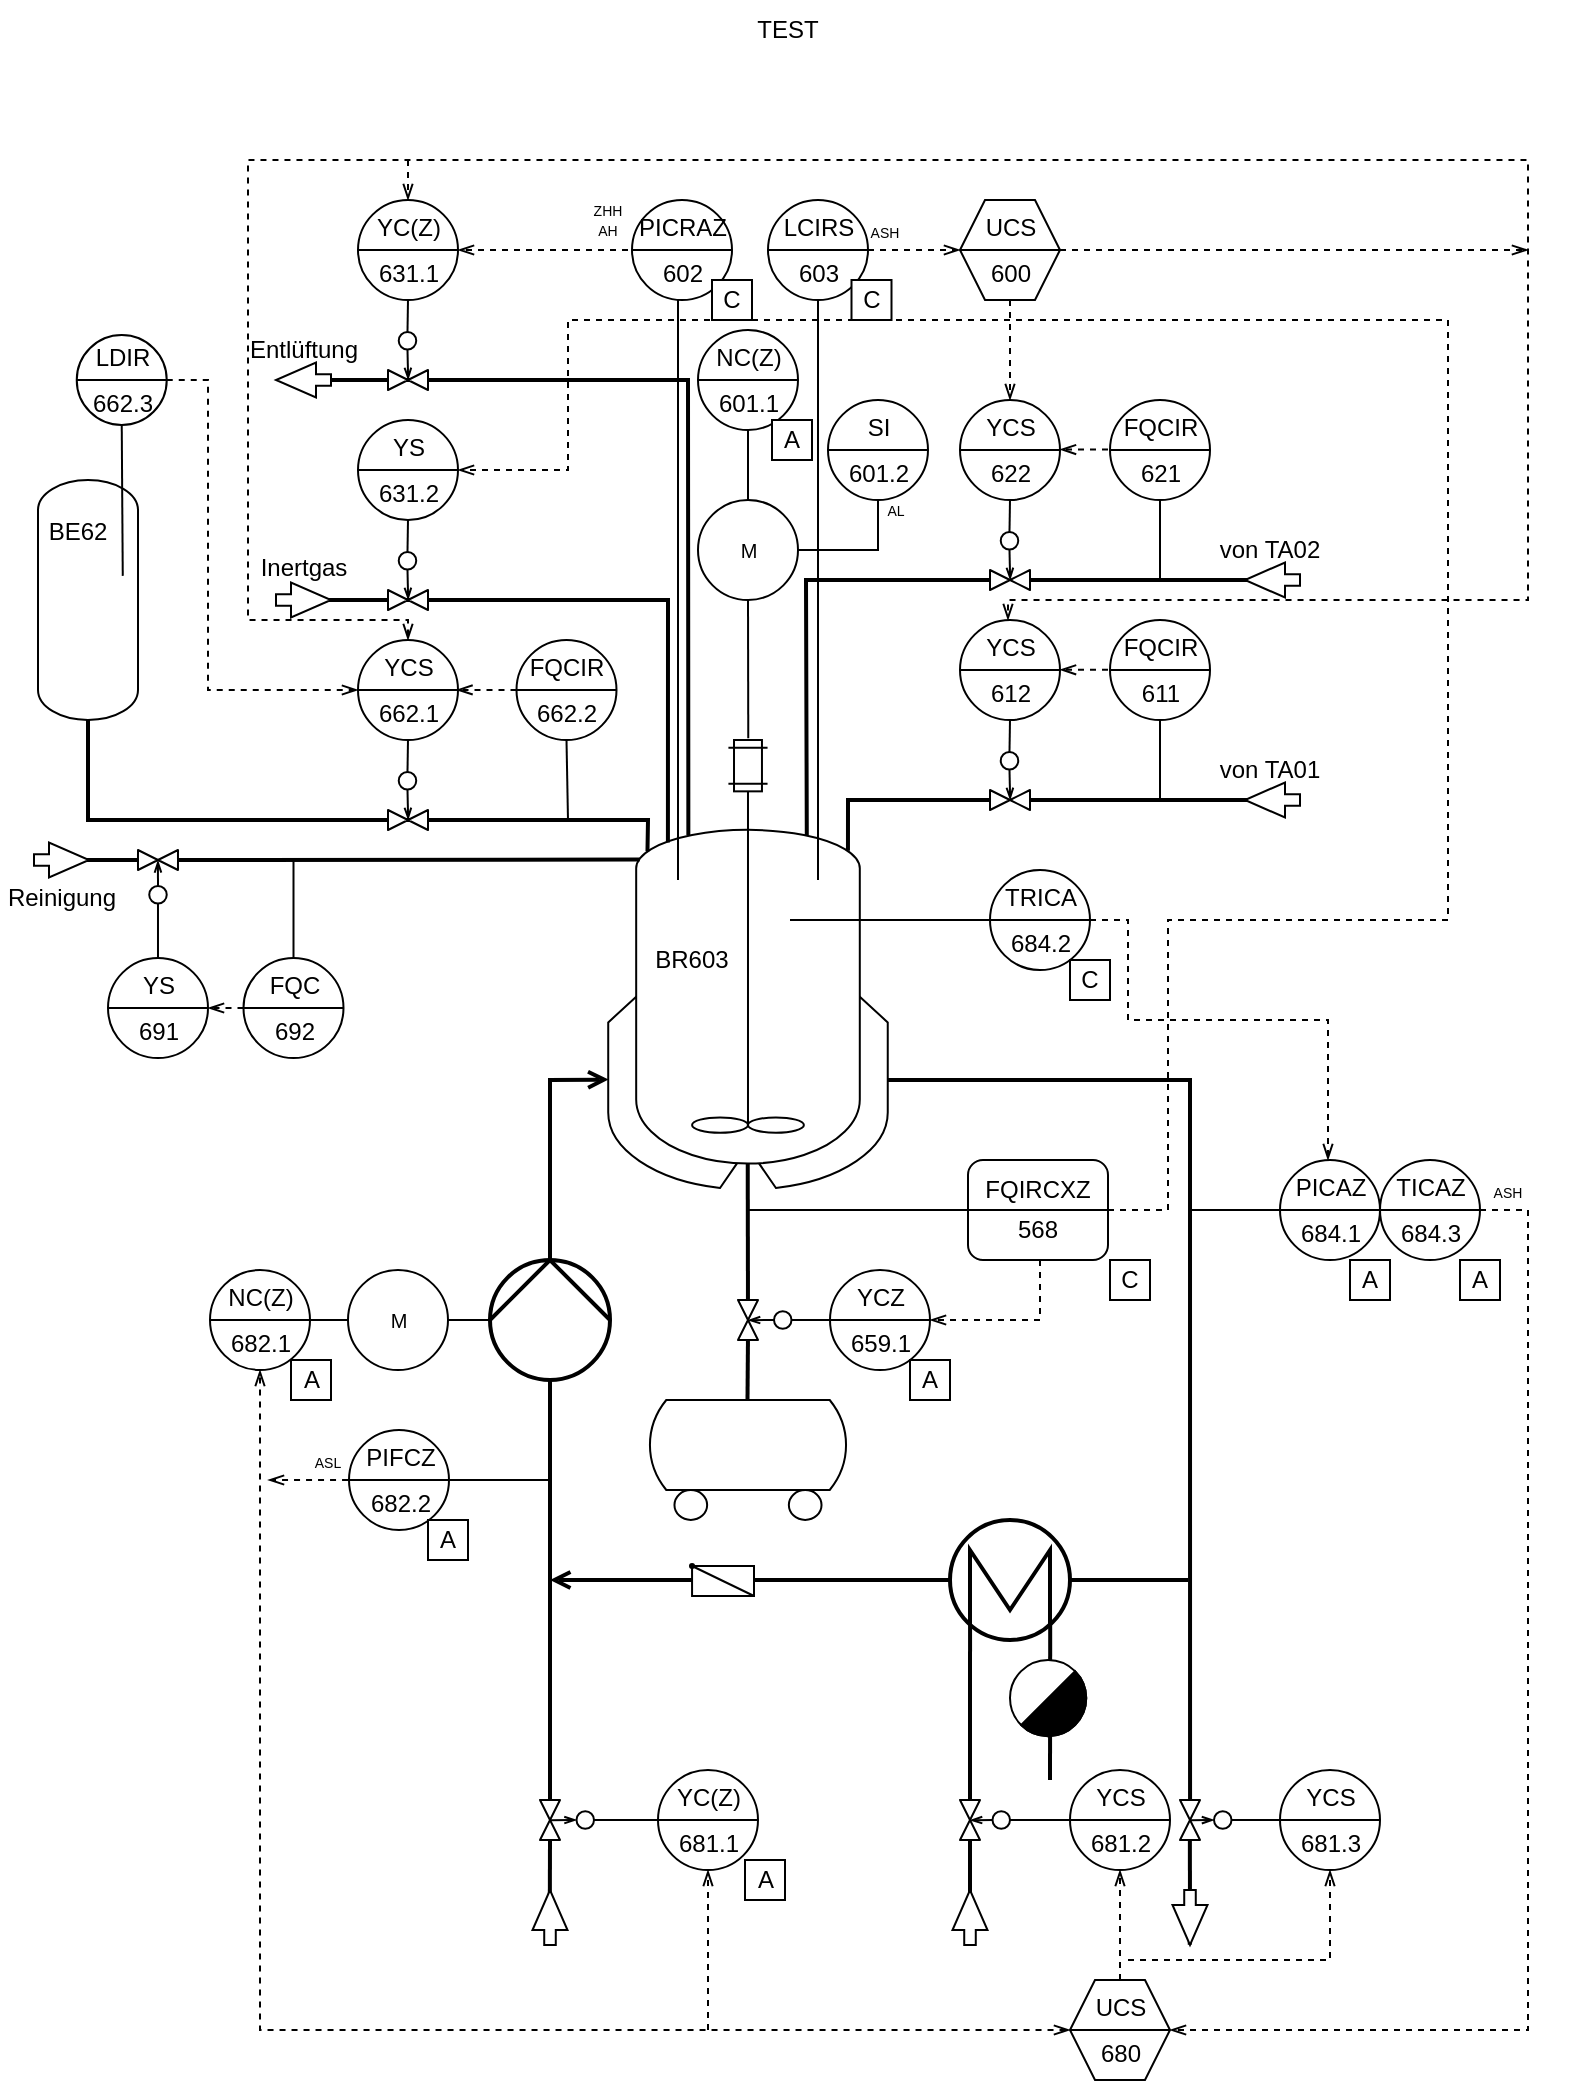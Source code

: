 <mxfile version="22.1.2" type="device">
  <diagram name="Seite-1" id="LikT143swLGTl7eL-Ghr">
    <mxGraphModel dx="1791" dy="657" grid="1" gridSize="10" guides="1" tooltips="1" connect="1" arrows="1" fold="1" page="1" pageScale="1" pageWidth="827" pageHeight="1169" math="0" shadow="0">
      <root>
        <mxCell id="0" />
        <mxCell id="1" parent="0" />
        <mxCell id="ySSf8iGEE_JTQXTmBVZs-77" value="" style="endArrow=none;html=1;rounded=0;strokeWidth=2;" parent="1" edge="1">
          <mxGeometry width="50" height="50" relative="1" as="geometry">
            <mxPoint x="510" y="520" as="sourcePoint" />
            <mxPoint x="620" y="520" as="targetPoint" />
          </mxGeometry>
        </mxCell>
        <mxCell id="ySSf8iGEE_JTQXTmBVZs-76" value="" style="endArrow=none;html=1;rounded=0;strokeWidth=2;" parent="1" edge="1">
          <mxGeometry width="50" height="50" relative="1" as="geometry">
            <mxPoint x="620" y="410" as="sourcePoint" />
            <mxPoint x="510" y="410" as="targetPoint" />
          </mxGeometry>
        </mxCell>
        <mxCell id="V65Pgfr2PafZW6ia5RiM-1" value="" style="shape=mxgraph.pid.vessels.jacketed_mixing_vessel;html=1;pointerEvents=1;align=center;verticalLabelPosition=bottom;verticalAlign=top;dashed=0;strokeWidth=1;" parent="1" vertex="1">
          <mxGeometry x="300" y="490" width="140" height="224" as="geometry" />
        </mxCell>
        <mxCell id="V65Pgfr2PafZW6ia5RiM-5" value="" style="endArrow=none;html=1;rounded=0;entryX=1;entryY=0.502;entryDx=0;entryDy=0;entryPerimeter=0;strokeWidth=2;exitX=0;exitY=0.5;exitDx=0;exitDy=0;exitPerimeter=0;" parent="1" target="V65Pgfr2PafZW6ia5RiM-4" edge="1">
          <mxGeometry width="50" height="50" relative="1" as="geometry">
            <mxPoint x="369.75" y="820" as="sourcePoint" />
            <mxPoint x="401" y="740" as="targetPoint" />
          </mxGeometry>
        </mxCell>
        <mxCell id="f32sUqzUs2OuELiF8NUk-2" value="&lt;table cellpadding=&quot;4&quot; cellspacing=&quot;0&quot; border=&quot;0&quot; style=&quot;font-size:1em;width:100%;height:100%;&quot;&gt;&lt;tbody&gt;&lt;tr&gt;&lt;td&gt;YCZ&lt;/td&gt;&lt;/tr&gt;&lt;tr&gt;&lt;td&gt;659.1&lt;/td&gt;&lt;/tr&gt;&lt;/tbody&gt;&lt;/table&gt; " style="html=1;outlineConnect=0;align=center;dashed=0;aspect=fixed;shape=mxgraph.pid2inst.discInst;mounting=room" parent="1" vertex="1">
          <mxGeometry x="411" y="755" width="50" height="50" as="geometry" />
        </mxCell>
        <mxCell id="f32sUqzUs2OuELiF8NUk-15" value="" style="group" parent="1" vertex="1" connectable="0">
          <mxGeometry x="361" y="770" width="27.5" height="20" as="geometry" />
        </mxCell>
        <mxCell id="f32sUqzUs2OuELiF8NUk-9" value="" style="ellipse;whiteSpace=wrap;html=1;aspect=fixed;" parent="f32sUqzUs2OuELiF8NUk-15" vertex="1">
          <mxGeometry x="22" y="5.62" width="8.75" height="8.75" as="geometry" />
        </mxCell>
        <mxCell id="f32sUqzUs2OuELiF8NUk-12" value="" style="endArrow=none;html=1;rounded=0;entryX=0;entryY=0.5;entryDx=0;entryDy=0;exitX=1;exitY=0.5;exitDx=0;exitDy=0;" parent="f32sUqzUs2OuELiF8NUk-15" source="f32sUqzUs2OuELiF8NUk-9" target="f32sUqzUs2OuELiF8NUk-2" edge="1">
          <mxGeometry width="50" height="50" relative="1" as="geometry">
            <mxPoint x="-5" y="35" as="sourcePoint" />
            <mxPoint x="45" y="-15" as="targetPoint" />
          </mxGeometry>
        </mxCell>
        <mxCell id="f32sUqzUs2OuELiF8NUk-22" value="" style="endArrow=none;html=1;rounded=0;strokeWidth=2;" parent="1" target="f32sUqzUs2OuELiF8NUk-23" edge="1">
          <mxGeometry width="50" height="50" relative="1" as="geometry">
            <mxPoint x="371" y="910" as="sourcePoint" />
            <mxPoint x="451" y="910" as="targetPoint" />
          </mxGeometry>
        </mxCell>
        <mxCell id="f32sUqzUs2OuELiF8NUk-23" value="" style="shape=mxgraph.pid.heat_exchangers.shell_and_tube_heat_exchanger_2;html=1;pointerEvents=1;align=center;verticalLabelPosition=bottom;verticalAlign=top;dashed=0;rotation=-90;strokeWidth=2;" parent="1" vertex="1">
          <mxGeometry x="471" y="880" width="60" height="60" as="geometry" />
        </mxCell>
        <mxCell id="f32sUqzUs2OuELiF8NUk-24" value="" style="endArrow=none;html=1;rounded=0;entryX=0.126;entryY=0.167;entryDx=0;entryDy=0;entryPerimeter=0;strokeWidth=2;" parent="1" source="f32sUqzUs2OuELiF8NUk-30" target="f32sUqzUs2OuELiF8NUk-23" edge="1">
          <mxGeometry width="50" height="50" relative="1" as="geometry">
            <mxPoint x="481" y="1070" as="sourcePoint" />
            <mxPoint x="441" y="900" as="targetPoint" />
          </mxGeometry>
        </mxCell>
        <mxCell id="f32sUqzUs2OuELiF8NUk-25" value="" style="endArrow=none;html=1;rounded=0;entryX=0.135;entryY=0.835;entryDx=0;entryDy=0;entryPerimeter=0;strokeWidth=2;" parent="1" target="f32sUqzUs2OuELiF8NUk-23" edge="1">
          <mxGeometry width="50" height="50" relative="1" as="geometry">
            <mxPoint x="521" y="1010" as="sourcePoint" />
            <mxPoint x="501" y="950" as="targetPoint" />
          </mxGeometry>
        </mxCell>
        <mxCell id="f32sUqzUs2OuELiF8NUk-26" value="" style="verticalLabelPosition=bottom;outlineConnect=0;align=center;dashed=0;html=1;verticalAlign=top;shape=mxgraph.pid.misc.steam_trap2;" parent="1" vertex="1">
          <mxGeometry x="501" y="950" width="40" height="40" as="geometry" />
        </mxCell>
        <mxCell id="f32sUqzUs2OuELiF8NUk-29" value="" style="group" parent="1" vertex="1" connectable="0">
          <mxGeometry x="473.5" y="1020" width="27.5" height="20" as="geometry" />
        </mxCell>
        <mxCell id="f32sUqzUs2OuELiF8NUk-31" value="" style="ellipse;whiteSpace=wrap;html=1;aspect=fixed;" parent="f32sUqzUs2OuELiF8NUk-29" vertex="1">
          <mxGeometry x="18.75" y="5.62" width="8.75" height="8.75" as="geometry" />
        </mxCell>
        <mxCell id="f32sUqzUs2OuELiF8NUk-33" value="" style="endArrow=none;html=1;rounded=0;exitX=1;exitY=0.5;exitDx=0;exitDy=0;" parent="f32sUqzUs2OuELiF8NUk-29" source="f32sUqzUs2OuELiF8NUk-31" edge="1">
          <mxGeometry width="50" height="50" relative="1" as="geometry">
            <mxPoint x="-5" y="35" as="sourcePoint" />
            <mxPoint x="57.5" y="10" as="targetPoint" />
          </mxGeometry>
        </mxCell>
        <mxCell id="f32sUqzUs2OuELiF8NUk-34" value="&lt;table cellpadding=&quot;4&quot; cellspacing=&quot;0&quot; border=&quot;0&quot; style=&quot;font-size:1em;width:100%;height:100%;&quot;&gt;&lt;tbody&gt;&lt;tr&gt;&lt;td&gt;YCS&lt;/td&gt;&lt;/tr&gt;&lt;tr&gt;&lt;td&gt;681.2&lt;/td&gt;&lt;/tr&gt;&lt;/tbody&gt;&lt;/table&gt; " style="html=1;outlineConnect=0;align=center;dashed=0;aspect=fixed;shape=mxgraph.pid2inst.discInst;mounting=room" parent="1" vertex="1">
          <mxGeometry x="531" y="1005" width="50" height="50" as="geometry" />
        </mxCell>
        <mxCell id="f32sUqzUs2OuELiF8NUk-36" value="" style="endArrow=open;html=1;rounded=0;strokeWidth=2;endFill=0;" parent="1" edge="1">
          <mxGeometry width="50" height="50" relative="1" as="geometry">
            <mxPoint x="371" y="910" as="sourcePoint" />
            <mxPoint x="271" y="910" as="targetPoint" />
          </mxGeometry>
        </mxCell>
        <mxCell id="f32sUqzUs2OuELiF8NUk-35" value="" style="verticalLabelPosition=bottom;outlineConnect=0;align=center;dashed=0;html=1;verticalAlign=top;shape=mxgraph.pid.misc.back_draft_damper2;" parent="1" vertex="1">
          <mxGeometry x="341" y="902" width="32" height="16" as="geometry" />
        </mxCell>
        <mxCell id="f32sUqzUs2OuELiF8NUk-44" value="" style="endArrow=none;html=1;rounded=0;entryX=0.981;entryY=0.5;entryDx=0;entryDy=0;entryPerimeter=0;strokeWidth=2;" parent="1" target="f32sUqzUs2OuELiF8NUk-30" edge="1">
          <mxGeometry width="50" height="50" relative="1" as="geometry">
            <mxPoint x="481" y="1070" as="sourcePoint" />
            <mxPoint x="481" y="932" as="targetPoint" />
          </mxGeometry>
        </mxCell>
        <mxCell id="f32sUqzUs2OuELiF8NUk-30" value="" style="verticalLabelPosition=bottom;align=center;html=1;verticalAlign=top;pointerEvents=1;dashed=0;shape=mxgraph.pid2valves.valve;valveType=gate;rotation=90;" parent="1" vertex="1">
          <mxGeometry x="471" y="1025" width="20" height="10" as="geometry" />
        </mxCell>
        <mxCell id="f32sUqzUs2OuELiF8NUk-32" value="" style="endArrow=openThin;html=1;rounded=0;strokeWidth=1;endFill=0;entryX=0.504;entryY=0.496;entryDx=0;entryDy=0;entryPerimeter=0;exitX=0;exitY=0.5;exitDx=0;exitDy=0;endSize=4;startSize=6;jumpSize=6;sourcePerimeterSpacing=-1;startArrow=none;startFill=0;" parent="1" source="f32sUqzUs2OuELiF8NUk-31" target="f32sUqzUs2OuELiF8NUk-30" edge="1">
          <mxGeometry width="50" height="50" relative="1" as="geometry">
            <mxPoint x="529.5" y="1029.92" as="sourcePoint" />
            <mxPoint x="488.5" y="1029.92" as="targetPoint" />
          </mxGeometry>
        </mxCell>
        <mxCell id="f32sUqzUs2OuELiF8NUk-41" value="" style="html=1;shadow=0;dashed=0;align=center;verticalAlign=middle;shape=mxgraph.arrows2.arrow;dy=0.67;dx=20;notch=0;rotation=-90;" parent="1" vertex="1">
          <mxGeometry x="467.25" y="1070" width="27.5" height="17.5" as="geometry" />
        </mxCell>
        <mxCell id="f32sUqzUs2OuELiF8NUk-45" value="" style="group" parent="1" vertex="1" connectable="0">
          <mxGeometry x="265.5" y="1020" width="27.5" height="20" as="geometry" />
        </mxCell>
        <mxCell id="f32sUqzUs2OuELiF8NUk-46" value="" style="ellipse;whiteSpace=wrap;html=1;aspect=fixed;" parent="f32sUqzUs2OuELiF8NUk-45" vertex="1">
          <mxGeometry x="18.75" y="5.62" width="8.75" height="8.75" as="geometry" />
        </mxCell>
        <mxCell id="f32sUqzUs2OuELiF8NUk-50" value="" style="verticalLabelPosition=bottom;align=center;html=1;verticalAlign=top;pointerEvents=1;dashed=0;shape=mxgraph.pid2valves.valve;valveType=gate;rotation=90;" parent="f32sUqzUs2OuELiF8NUk-45" vertex="1">
          <mxGeometry x="-4.5" y="5.0" width="20" height="10" as="geometry" />
        </mxCell>
        <mxCell id="f32sUqzUs2OuELiF8NUk-51" value="" style="endArrow=openThin;html=1;rounded=0;strokeWidth=1;endFill=0;exitX=0.504;exitY=0.504;exitDx=0;exitDy=0;endSize=4;startSize=6;jumpSize=6;sourcePerimeterSpacing=-1;startArrow=none;startFill=0;exitPerimeter=0;entryX=0;entryY=0.5;entryDx=0;entryDy=0;" parent="f32sUqzUs2OuELiF8NUk-45" source="f32sUqzUs2OuELiF8NUk-50" target="f32sUqzUs2OuELiF8NUk-46" edge="1">
          <mxGeometry width="50" height="50" relative="1" as="geometry">
            <mxPoint x="56" y="9.92" as="sourcePoint" />
            <mxPoint x="25.5" y="30" as="targetPoint" />
          </mxGeometry>
        </mxCell>
        <mxCell id="f32sUqzUs2OuELiF8NUk-48" value="&lt;table cellpadding=&quot;4&quot; cellspacing=&quot;0&quot; border=&quot;0&quot; style=&quot;font-size:1em;width:100%;height:100%;&quot;&gt;&lt;tbody&gt;&lt;tr&gt;&lt;td&gt;YC(Z)&lt;/td&gt;&lt;/tr&gt;&lt;tr&gt;&lt;td&gt;681.1&lt;/td&gt;&lt;/tr&gt;&lt;/tbody&gt;&lt;/table&gt; " style="html=1;outlineConnect=0;align=center;dashed=0;aspect=fixed;shape=mxgraph.pid2inst.discInst;mounting=room" parent="1" vertex="1">
          <mxGeometry x="325" y="1005" width="50" height="50" as="geometry" />
        </mxCell>
        <mxCell id="f32sUqzUs2OuELiF8NUk-49" value="" style="endArrow=none;html=1;rounded=0;entryX=0.981;entryY=0.5;entryDx=0;entryDy=0;entryPerimeter=0;strokeWidth=2;exitX=0.907;exitY=0.495;exitDx=0;exitDy=0;exitPerimeter=0;" parent="1" source="f32sUqzUs2OuELiF8NUk-52" target="f32sUqzUs2OuELiF8NUk-50" edge="1">
          <mxGeometry width="50" height="50" relative="1" as="geometry">
            <mxPoint x="273" y="1070" as="sourcePoint" />
            <mxPoint x="273" y="932" as="targetPoint" />
          </mxGeometry>
        </mxCell>
        <mxCell id="f32sUqzUs2OuELiF8NUk-52" value="" style="html=1;shadow=0;dashed=0;align=center;verticalAlign=middle;shape=mxgraph.arrows2.arrow;dy=0.67;dx=20;notch=0;rotation=-90;" parent="1" vertex="1">
          <mxGeometry x="257.25" y="1070" width="27.5" height="17.5" as="geometry" />
        </mxCell>
        <mxCell id="f32sUqzUs2OuELiF8NUk-55" value="&lt;table cellpadding=&quot;4&quot; cellspacing=&quot;0&quot; border=&quot;0&quot; style=&quot;font-size:1em;width:100%;height:100%;&quot;&gt;&lt;tbody&gt;&lt;tr&gt;&lt;td&gt;PIFCZ&lt;/td&gt;&lt;/tr&gt;&lt;tr&gt;&lt;td&gt;682.2&lt;/td&gt;&lt;/tr&gt;&lt;/tbody&gt;&lt;/table&gt; " style="html=1;outlineConnect=0;align=center;dashed=0;aspect=fixed;shape=mxgraph.pid2inst.discInst;mounting=room" parent="1" vertex="1">
          <mxGeometry x="170.5" y="835" width="50" height="50" as="geometry" />
        </mxCell>
        <mxCell id="f32sUqzUs2OuELiF8NUk-54" value="" style="endArrow=none;html=1;rounded=0;exitX=1;exitY=0.5;exitDx=0;exitDy=0;" parent="1" edge="1">
          <mxGeometry width="50" height="50" relative="1" as="geometry">
            <mxPoint x="221" y="860" as="sourcePoint" />
            <mxPoint x="271" y="860" as="targetPoint" />
          </mxGeometry>
        </mxCell>
        <mxCell id="f32sUqzUs2OuELiF8NUk-56" value="M" style="dashed=0;outlineConnect=0;align=center;html=1;shape=mxgraph.pid.engines.electric_motor;fontSize=10;aspect=fixed;" parent="1" vertex="1">
          <mxGeometry x="170" y="755" width="50" height="50" as="geometry" />
        </mxCell>
        <mxCell id="f32sUqzUs2OuELiF8NUk-57" value="&lt;table cellpadding=&quot;4&quot; cellspacing=&quot;0&quot; border=&quot;0&quot; style=&quot;font-size:1em;width:100%;height:100%;&quot;&gt;&lt;tbody&gt;&lt;tr&gt;&lt;td&gt;NC(Z)&lt;/td&gt;&lt;/tr&gt;&lt;tr&gt;&lt;td&gt;682.1&lt;/td&gt;&lt;/tr&gt;&lt;/tbody&gt;&lt;/table&gt; " style="html=1;outlineConnect=0;align=center;dashed=0;aspect=fixed;shape=mxgraph.pid2inst.discInst;mounting=room" parent="1" vertex="1">
          <mxGeometry x="101" y="755" width="50" height="50" as="geometry" />
        </mxCell>
        <mxCell id="f32sUqzUs2OuELiF8NUk-58" value="" style="endArrow=none;html=1;rounded=0;entryX=0.501;entryY=0.001;entryDx=0;entryDy=0;entryPerimeter=0;exitX=1;exitY=0.5;exitDx=0;exitDy=0;exitPerimeter=0;" parent="1" source="f32sUqzUs2OuELiF8NUk-56" target="f32sUqzUs2OuELiF8NUk-39" edge="1">
          <mxGeometry width="50" height="50" relative="1" as="geometry">
            <mxPoint x="181" y="840" as="sourcePoint" />
            <mxPoint x="231" y="790" as="targetPoint" />
          </mxGeometry>
        </mxCell>
        <mxCell id="f32sUqzUs2OuELiF8NUk-59" value="" style="endArrow=none;html=1;rounded=0;exitX=1;exitY=0.5;exitDx=0;exitDy=0;entryX=0;entryY=0.5;entryDx=0;entryDy=0;entryPerimeter=0;" parent="1" source="f32sUqzUs2OuELiF8NUk-57" target="f32sUqzUs2OuELiF8NUk-56" edge="1">
          <mxGeometry width="50" height="50" relative="1" as="geometry">
            <mxPoint x="191" y="830" as="sourcePoint" />
            <mxPoint x="241" y="780" as="targetPoint" />
          </mxGeometry>
        </mxCell>
        <mxCell id="f32sUqzUs2OuELiF8NUk-60" value="" style="endArrow=none;html=1;rounded=0;entryX=1;entryY=0.759;entryDx=0;entryDy=0;entryPerimeter=0;strokeWidth=2;exitX=-0.004;exitY=0.497;exitDx=0;exitDy=0;exitPerimeter=0;" parent="1" source="ySSf8iGEE_JTQXTmBVZs-3" target="V65Pgfr2PafZW6ia5RiM-1" edge="1">
          <mxGeometry width="50" height="50" relative="1" as="geometry">
            <mxPoint x="591" y="1100" as="sourcePoint" />
            <mxPoint x="461" y="660" as="targetPoint" />
            <Array as="points">
              <mxPoint x="591" y="660" />
            </Array>
          </mxGeometry>
        </mxCell>
        <mxCell id="f32sUqzUs2OuELiF8NUk-62" value="" style="endArrow=none;html=1;rounded=0;" parent="1" edge="1">
          <mxGeometry width="50" height="50" relative="1" as="geometry">
            <mxPoint x="370" y="725" as="sourcePoint" />
            <mxPoint x="480" y="725" as="targetPoint" />
          </mxGeometry>
        </mxCell>
        <mxCell id="ySSf8iGEE_JTQXTmBVZs-1" value="&lt;table cellpadding=&quot;4&quot; cellspacing=&quot;0&quot; border=&quot;0&quot; style=&quot;font-size:1em;width:100%;height:100%;&quot;&gt;&lt;tbody&gt;&lt;tr&gt;&lt;td&gt;YCS&lt;/td&gt;&lt;/tr&gt;&lt;tr&gt;&lt;td&gt;681.3&lt;/td&gt;&lt;/tr&gt;&lt;/tbody&gt;&lt;/table&gt; " style="html=1;outlineConnect=0;align=center;dashed=0;aspect=fixed;shape=mxgraph.pid2inst.discInst;mounting=room" parent="1" vertex="1">
          <mxGeometry x="636" y="1005" width="50" height="50" as="geometry" />
        </mxCell>
        <mxCell id="ySSf8iGEE_JTQXTmBVZs-2" value="" style="group" parent="1" vertex="1" connectable="0">
          <mxGeometry x="591" y="1020" width="27.5" height="20" as="geometry" />
        </mxCell>
        <mxCell id="ySSf8iGEE_JTQXTmBVZs-3" value="" style="verticalLabelPosition=bottom;align=center;html=1;verticalAlign=top;pointerEvents=1;dashed=0;shape=mxgraph.pid2valves.valve;valveType=gate;rotation=90;" parent="ySSf8iGEE_JTQXTmBVZs-2" vertex="1">
          <mxGeometry x="-10" y="5" width="20" height="10" as="geometry" />
        </mxCell>
        <mxCell id="ySSf8iGEE_JTQXTmBVZs-4" value="" style="ellipse;whiteSpace=wrap;html=1;aspect=fixed;" parent="ySSf8iGEE_JTQXTmBVZs-2" vertex="1">
          <mxGeometry x="12" y="5.62" width="8.75" height="8.75" as="geometry" />
        </mxCell>
        <mxCell id="ySSf8iGEE_JTQXTmBVZs-5" value="" style="endArrow=openThin;html=1;rounded=0;strokeWidth=1;endFill=0;exitX=0.505;exitY=0.5;exitDx=0;exitDy=0;endSize=4;startSize=6;jumpSize=6;sourcePerimeterSpacing=-1;startArrow=none;startFill=0;entryX=0;entryY=0.5;entryDx=0;entryDy=0;exitPerimeter=0;" parent="ySSf8iGEE_JTQXTmBVZs-2" source="ySSf8iGEE_JTQXTmBVZs-3" target="ySSf8iGEE_JTQXTmBVZs-4" edge="1">
          <mxGeometry width="50" height="50" relative="1" as="geometry">
            <mxPoint x="-5.23e-12" y="9.935" as="sourcePoint" />
            <mxPoint x="12.5" y="9.93" as="targetPoint" />
          </mxGeometry>
        </mxCell>
        <mxCell id="ySSf8iGEE_JTQXTmBVZs-6" value="" style="endArrow=none;html=1;rounded=0;entryX=0;entryY=0.5;entryDx=0;entryDy=0;exitX=1;exitY=0.5;exitDx=0;exitDy=0;" parent="1" source="ySSf8iGEE_JTQXTmBVZs-4" target="ySSf8iGEE_JTQXTmBVZs-1" edge="1">
          <mxGeometry width="50" height="50" relative="1" as="geometry">
            <mxPoint x="371" y="820" as="sourcePoint" />
            <mxPoint x="421" y="770" as="targetPoint" />
          </mxGeometry>
        </mxCell>
        <mxCell id="ySSf8iGEE_JTQXTmBVZs-7" value="" style="endArrow=none;html=1;rounded=0;entryX=0.997;entryY=0.507;entryDx=0;entryDy=0;entryPerimeter=0;strokeWidth=2;" parent="1" source="ySSf8iGEE_JTQXTmBVZs-8" target="ySSf8iGEE_JTQXTmBVZs-3" edge="1">
          <mxGeometry width="50" height="50" relative="1" as="geometry">
            <mxPoint x="591" y="1080" as="sourcePoint" />
            <mxPoint x="621" y="1030" as="targetPoint" />
          </mxGeometry>
        </mxCell>
        <mxCell id="ySSf8iGEE_JTQXTmBVZs-9" value="" style="endArrow=none;html=1;rounded=0;entryX=0.997;entryY=0.507;entryDx=0;entryDy=0;entryPerimeter=0;strokeWidth=2;" parent="1" target="ySSf8iGEE_JTQXTmBVZs-8" edge="1">
          <mxGeometry width="50" height="50" relative="1" as="geometry">
            <mxPoint x="591" y="1080" as="sourcePoint" />
            <mxPoint x="591" y="1040" as="targetPoint" />
          </mxGeometry>
        </mxCell>
        <mxCell id="ySSf8iGEE_JTQXTmBVZs-8" value="" style="html=1;shadow=0;dashed=0;align=center;verticalAlign=middle;shape=mxgraph.arrows2.arrow;dy=0.67;dx=20;notch=0;rotation=-90;direction=west;" parent="1" vertex="1">
          <mxGeometry x="577.25" y="1070" width="27.5" height="17.5" as="geometry" />
        </mxCell>
        <mxCell id="ySSf8iGEE_JTQXTmBVZs-12" value="" style="endArrow=none;html=1;rounded=0;exitX=0.499;exitY=0.946;exitDx=0;exitDy=0;exitPerimeter=0;strokeWidth=2;" parent="1" source="V65Pgfr2PafZW6ia5RiM-1" target="V65Pgfr2PafZW6ia5RiM-4" edge="1">
          <mxGeometry width="50" height="50" relative="1" as="geometry">
            <mxPoint x="371" y="702" as="sourcePoint" />
            <mxPoint x="371" y="780" as="targetPoint" />
          </mxGeometry>
        </mxCell>
        <mxCell id="V65Pgfr2PafZW6ia5RiM-4" value="" style="verticalLabelPosition=bottom;align=center;html=1;verticalAlign=top;pointerEvents=1;dashed=0;shape=mxgraph.pid2valves.valve;valveType=gate;rotation=90;" parent="1" vertex="1">
          <mxGeometry x="360" y="775" width="20" height="10" as="geometry" />
        </mxCell>
        <mxCell id="f32sUqzUs2OuELiF8NUk-10" value="" style="endArrow=openThin;html=1;rounded=0;strokeWidth=1;endFill=0;entryX=0.504;entryY=0.496;entryDx=0;entryDy=0;entryPerimeter=0;exitX=0;exitY=0.5;exitDx=0;exitDy=0;endSize=4;startSize=6;jumpSize=6;sourcePerimeterSpacing=-1;startArrow=none;startFill=0;" parent="1" source="f32sUqzUs2OuELiF8NUk-9" target="V65Pgfr2PafZW6ia5RiM-4" edge="1">
          <mxGeometry width="50" height="50" relative="1" as="geometry">
            <mxPoint x="422" y="784.92" as="sourcePoint" />
            <mxPoint x="381" y="784.92" as="targetPoint" />
          </mxGeometry>
        </mxCell>
        <mxCell id="ySSf8iGEE_JTQXTmBVZs-13" value="" style="endArrow=open;html=1;rounded=0;strokeWidth=2;endFill=0;entryX=0.002;entryY=0.758;entryDx=0;entryDy=0;entryPerimeter=0;" parent="1" target="V65Pgfr2PafZW6ia5RiM-1" edge="1">
          <mxGeometry width="50" height="50" relative="1" as="geometry">
            <mxPoint x="271" y="1020" as="sourcePoint" />
            <mxPoint x="291" y="710" as="targetPoint" />
            <Array as="points">
              <mxPoint x="271" y="660" />
            </Array>
          </mxGeometry>
        </mxCell>
        <mxCell id="f32sUqzUs2OuELiF8NUk-39" value="" style="shape=mxgraph.pid.pumps_-_iso.pump_(liquid);html=1;pointerEvents=1;align=center;verticalLabelPosition=bottom;verticalAlign=top;dashed=0;rotation=-90;strokeWidth=2;" parent="1" vertex="1">
          <mxGeometry x="241" y="750" width="60" height="60" as="geometry" />
        </mxCell>
        <mxCell id="ySSf8iGEE_JTQXTmBVZs-17" value="&lt;table cellpadding=&quot;4&quot; cellspacing=&quot;0&quot; border=&quot;0&quot; style=&quot;font-size:1em;width:100%;height:100%;&quot;&gt;&lt;tbody&gt;&lt;tr&gt;&lt;td&gt;TRICA&lt;/td&gt;&lt;/tr&gt;&lt;tr&gt;&lt;td&gt;684.2&lt;/td&gt;&lt;/tr&gt;&lt;/tbody&gt;&lt;/table&gt; " style="html=1;outlineConnect=0;align=center;dashed=0;aspect=fixed;shape=mxgraph.pid2inst.discInst;mounting=room" parent="1" vertex="1">
          <mxGeometry x="491" y="555" width="50" height="50" as="geometry" />
        </mxCell>
        <mxCell id="ySSf8iGEE_JTQXTmBVZs-30" value="" style="endArrow=none;html=1;rounded=0;entryX=0;entryY=0.5;entryDx=0;entryDy=0;" parent="1" target="ySSf8iGEE_JTQXTmBVZs-27" edge="1">
          <mxGeometry width="50" height="50" relative="1" as="geometry">
            <mxPoint x="591" y="725" as="sourcePoint" />
            <mxPoint x="631" y="690" as="targetPoint" />
          </mxGeometry>
        </mxCell>
        <mxCell id="ySSf8iGEE_JTQXTmBVZs-31" value="" style="endArrow=none;html=1;rounded=0;entryX=0;entryY=0.5;entryDx=0;entryDy=0;" parent="1" target="ySSf8iGEE_JTQXTmBVZs-17" edge="1">
          <mxGeometry width="50" height="50" relative="1" as="geometry">
            <mxPoint x="391" y="580" as="sourcePoint" />
            <mxPoint x="561" y="600" as="targetPoint" />
          </mxGeometry>
        </mxCell>
        <mxCell id="ySSf8iGEE_JTQXTmBVZs-32" value="" style="endArrow=none;html=1;rounded=0;exitX=0.857;exitY=0.247;exitDx=0;exitDy=0;exitPerimeter=0;strokeWidth=2;" parent="1" source="V65Pgfr2PafZW6ia5RiM-1" edge="1">
          <mxGeometry width="50" height="50" relative="1" as="geometry">
            <mxPoint x="461" y="500" as="sourcePoint" />
            <mxPoint x="491" y="520" as="targetPoint" />
            <Array as="points">
              <mxPoint x="420" y="520" />
            </Array>
          </mxGeometry>
        </mxCell>
        <mxCell id="ySSf8iGEE_JTQXTmBVZs-34" value="" style="endArrow=none;html=1;rounded=0;exitX=0.71;exitY=0.212;exitDx=0;exitDy=0;exitPerimeter=0;strokeWidth=2;" parent="1" source="V65Pgfr2PafZW6ia5RiM-1" edge="1">
          <mxGeometry width="50" height="50" relative="1" as="geometry">
            <mxPoint x="401" y="480" as="sourcePoint" />
            <mxPoint x="491" y="410" as="targetPoint" />
            <Array as="points">
              <mxPoint x="399" y="410" />
            </Array>
          </mxGeometry>
        </mxCell>
        <mxCell id="ySSf8iGEE_JTQXTmBVZs-51" value="" style="group;rotation=-90;" parent="1" vertex="1" connectable="0">
          <mxGeometry x="451" y="360" width="100" height="50" as="geometry" />
        </mxCell>
        <mxCell id="ySSf8iGEE_JTQXTmBVZs-52" value="&lt;table cellpadding=&quot;4&quot; cellspacing=&quot;0&quot; border=&quot;0&quot; style=&quot;font-size:1em;width:100%;height:100%;&quot;&gt;&lt;tbody&gt;&lt;tr&gt;&lt;td&gt;YCS&lt;/td&gt;&lt;/tr&gt;&lt;tr&gt;&lt;td&gt;622&lt;/td&gt;&lt;/tr&gt;&lt;/tbody&gt;&lt;/table&gt; " style="html=1;outlineConnect=0;align=center;dashed=0;aspect=fixed;shape=mxgraph.pid2inst.discInst;mounting=room;rotation=0;" parent="ySSf8iGEE_JTQXTmBVZs-51" vertex="1">
          <mxGeometry x="25" y="-40" width="50" height="50" as="geometry" />
        </mxCell>
        <mxCell id="ySSf8iGEE_JTQXTmBVZs-56" value="" style="endArrow=openThin;html=1;rounded=0;strokeWidth=1;endFill=0;entryX=0.504;entryY=0.496;entryDx=0;entryDy=0;entryPerimeter=0;exitX=0;exitY=0.5;exitDx=0;exitDy=0;endSize=4;startSize=6;jumpSize=6;sourcePerimeterSpacing=-1;startArrow=none;startFill=0;" parent="ySSf8iGEE_JTQXTmBVZs-51" source="ySSf8iGEE_JTQXTmBVZs-54" target="ySSf8iGEE_JTQXTmBVZs-55" edge="1">
          <mxGeometry width="50" height="50" relative="1" as="geometry">
            <mxPoint x="55" y="-6" as="sourcePoint" />
            <mxPoint x="55" y="35" as="targetPoint" />
          </mxGeometry>
        </mxCell>
        <mxCell id="ySSf8iGEE_JTQXTmBVZs-57" value="" style="endArrow=none;html=1;rounded=0;entryX=1;entryY=0.5;entryDx=0;entryDy=0;exitX=0.5;exitY=1;exitDx=0;exitDy=0;" parent="ySSf8iGEE_JTQXTmBVZs-51" source="ySSf8iGEE_JTQXTmBVZs-52" target="ySSf8iGEE_JTQXTmBVZs-54" edge="1">
          <mxGeometry width="50" height="50" relative="1" as="geometry">
            <mxPoint x="95" y="115" as="sourcePoint" />
            <mxPoint x="45" y="65" as="targetPoint" />
          </mxGeometry>
        </mxCell>
        <mxCell id="ySSf8iGEE_JTQXTmBVZs-54" value="" style="ellipse;whiteSpace=wrap;html=1;aspect=fixed;rotation=-90;" parent="ySSf8iGEE_JTQXTmBVZs-51" vertex="1">
          <mxGeometry x="45.37" y="26" width="8.75" height="8.75" as="geometry" />
        </mxCell>
        <mxCell id="ySSf8iGEE_JTQXTmBVZs-55" value="" style="verticalLabelPosition=bottom;align=center;html=1;verticalAlign=top;pointerEvents=1;dashed=0;shape=mxgraph.pid2valves.valve;valveType=gate;rotation=0;" parent="ySSf8iGEE_JTQXTmBVZs-51" vertex="1">
          <mxGeometry x="40" y="45" width="20" height="10" as="geometry" />
        </mxCell>
        <mxCell id="ySSf8iGEE_JTQXTmBVZs-70" value="" style="group;rotation=-90;" parent="1" vertex="1" connectable="0">
          <mxGeometry x="451" y="460" width="100" height="85" as="geometry" />
        </mxCell>
        <mxCell id="ySSf8iGEE_JTQXTmBVZs-71" value="&lt;table cellpadding=&quot;4&quot; cellspacing=&quot;0&quot; border=&quot;0&quot; style=&quot;font-size:1em;width:100%;height:100%;&quot;&gt;&lt;tbody&gt;&lt;tr&gt;&lt;td&gt;YCS&lt;/td&gt;&lt;/tr&gt;&lt;tr&gt;&lt;td&gt;612&lt;/td&gt;&lt;/tr&gt;&lt;/tbody&gt;&lt;/table&gt; " style="html=1;outlineConnect=0;align=center;dashed=0;aspect=fixed;shape=mxgraph.pid2inst.discInst;mounting=room;rotation=0;" parent="ySSf8iGEE_JTQXTmBVZs-70" vertex="1">
          <mxGeometry x="25" y="-30" width="50" height="50" as="geometry" />
        </mxCell>
        <mxCell id="ySSf8iGEE_JTQXTmBVZs-72" value="" style="verticalLabelPosition=bottom;align=center;html=1;verticalAlign=top;pointerEvents=1;dashed=0;shape=mxgraph.pid2valves.valve;valveType=gate;rotation=0;" parent="ySSf8iGEE_JTQXTmBVZs-70" vertex="1">
          <mxGeometry x="40" y="55" width="20" height="10" as="geometry" />
        </mxCell>
        <mxCell id="ySSf8iGEE_JTQXTmBVZs-73" value="" style="endArrow=openThin;html=1;rounded=0;strokeWidth=1;endFill=0;entryX=0.504;entryY=0.496;entryDx=0;entryDy=0;entryPerimeter=0;exitX=0;exitY=0.5;exitDx=0;exitDy=0;endSize=4;startSize=6;jumpSize=6;sourcePerimeterSpacing=-1;startArrow=none;startFill=0;" parent="ySSf8iGEE_JTQXTmBVZs-70" source="ySSf8iGEE_JTQXTmBVZs-75" target="ySSf8iGEE_JTQXTmBVZs-72" edge="1">
          <mxGeometry width="50" height="50" relative="1" as="geometry">
            <mxPoint x="55" y="14" as="sourcePoint" />
            <mxPoint x="55" y="55" as="targetPoint" />
          </mxGeometry>
        </mxCell>
        <mxCell id="ySSf8iGEE_JTQXTmBVZs-74" value="" style="endArrow=none;html=1;rounded=0;entryX=1;entryY=0.5;entryDx=0;entryDy=0;exitX=0.5;exitY=1;exitDx=0;exitDy=0;" parent="ySSf8iGEE_JTQXTmBVZs-70" source="ySSf8iGEE_JTQXTmBVZs-71" target="ySSf8iGEE_JTQXTmBVZs-75" edge="1">
          <mxGeometry width="50" height="50" relative="1" as="geometry">
            <mxPoint x="95" y="135" as="sourcePoint" />
            <mxPoint x="45" y="85" as="targetPoint" />
          </mxGeometry>
        </mxCell>
        <mxCell id="ySSf8iGEE_JTQXTmBVZs-75" value="" style="ellipse;whiteSpace=wrap;html=1;aspect=fixed;rotation=-90;" parent="ySSf8iGEE_JTQXTmBVZs-70" vertex="1">
          <mxGeometry x="45.37" y="36" width="8.75" height="8.75" as="geometry" />
        </mxCell>
        <mxCell id="ySSf8iGEE_JTQXTmBVZs-81" value="" style="endArrow=none;html=1;rounded=0;entryX=0.5;entryY=1;entryDx=0;entryDy=0;" parent="1" target="ySSf8iGEE_JTQXTmBVZs-79" edge="1">
          <mxGeometry width="50" height="50" relative="1" as="geometry">
            <mxPoint x="576" y="410" as="sourcePoint" />
            <mxPoint x="560" y="480" as="targetPoint" />
          </mxGeometry>
        </mxCell>
        <mxCell id="ySSf8iGEE_JTQXTmBVZs-82" value="" style="endArrow=none;html=1;rounded=0;entryX=0.5;entryY=1;entryDx=0;entryDy=0;" parent="1" target="ySSf8iGEE_JTQXTmBVZs-80" edge="1">
          <mxGeometry width="50" height="50" relative="1" as="geometry">
            <mxPoint x="576" y="520" as="sourcePoint" />
            <mxPoint x="560" y="480" as="targetPoint" />
          </mxGeometry>
        </mxCell>
        <mxCell id="ySSf8iGEE_JTQXTmBVZs-83" value="" style="html=1;shadow=0;dashed=0;align=center;verticalAlign=middle;shape=mxgraph.arrows2.arrow;dy=0.67;dx=20;notch=0;rotation=0;direction=west;" parent="1" vertex="1">
          <mxGeometry x="618.5" y="511.25" width="27.5" height="17.5" as="geometry" />
        </mxCell>
        <mxCell id="ySSf8iGEE_JTQXTmBVZs-84" value="" style="html=1;shadow=0;dashed=0;align=center;verticalAlign=middle;shape=mxgraph.arrows2.arrow;dy=0.67;dx=20;notch=0;rotation=0;direction=west;" parent="1" vertex="1">
          <mxGeometry x="618.5" y="401.25" width="27.5" height="17.5" as="geometry" />
        </mxCell>
        <mxCell id="ySSf8iGEE_JTQXTmBVZs-86" value="" style="endArrow=none;html=1;rounded=0;strokeWidth=2;exitX=0.214;exitY=0.229;exitDx=0;exitDy=0;exitPerimeter=0;" parent="1" source="V65Pgfr2PafZW6ia5RiM-1" edge="1">
          <mxGeometry width="50" height="50" relative="1" as="geometry">
            <mxPoint x="331" y="540" as="sourcePoint" />
            <mxPoint x="160" y="420" as="targetPoint" />
            <Array as="points">
              <mxPoint x="330" y="420" />
              <mxPoint x="300" y="420" />
            </Array>
          </mxGeometry>
        </mxCell>
        <mxCell id="ySSf8iGEE_JTQXTmBVZs-87" value="" style="endArrow=none;html=1;rounded=0;strokeWidth=2;exitX=0.141;exitY=0.248;exitDx=0;exitDy=0;exitPerimeter=0;" parent="1" source="V65Pgfr2PafZW6ia5RiM-1" edge="1">
          <mxGeometry width="50" height="50" relative="1" as="geometry">
            <mxPoint x="320" y="550" as="sourcePoint" />
            <mxPoint x="80" y="530" as="targetPoint" />
            <Array as="points">
              <mxPoint x="320" y="530" />
              <mxPoint x="280" y="530" />
            </Array>
          </mxGeometry>
        </mxCell>
        <mxCell id="ySSf8iGEE_JTQXTmBVZs-88" value="" style="endArrow=none;html=1;rounded=0;strokeWidth=2;exitX=0.287;exitY=0.212;exitDx=0;exitDy=0;exitPerimeter=0;" parent="1" source="V65Pgfr2PafZW6ia5RiM-1" edge="1">
          <mxGeometry width="50" height="50" relative="1" as="geometry">
            <mxPoint x="341" y="531" as="sourcePoint" />
            <mxPoint x="160" y="310" as="targetPoint" />
            <Array as="points">
              <mxPoint x="340" y="310" />
              <mxPoint x="300" y="310" />
            </Array>
          </mxGeometry>
        </mxCell>
        <mxCell id="ySSf8iGEE_JTQXTmBVZs-89" value="" style="group;rotation=-90;" parent="1" vertex="1" connectable="0">
          <mxGeometry x="150" y="250" width="100" height="50" as="geometry" />
        </mxCell>
        <mxCell id="ySSf8iGEE_JTQXTmBVZs-90" value="&lt;table cellpadding=&quot;4&quot; cellspacing=&quot;0&quot; border=&quot;0&quot; style=&quot;font-size:1em;width:100%;height:100%;&quot;&gt;&lt;tbody&gt;&lt;tr&gt;&lt;td&gt;YC(Z)&lt;/td&gt;&lt;/tr&gt;&lt;tr&gt;&lt;td&gt;631.1&lt;/td&gt;&lt;/tr&gt;&lt;/tbody&gt;&lt;/table&gt; " style="html=1;outlineConnect=0;align=center;dashed=0;aspect=fixed;shape=mxgraph.pid2inst.discInst;mounting=room;rotation=0;" parent="ySSf8iGEE_JTQXTmBVZs-89" vertex="1">
          <mxGeometry x="25" y="-30" width="50" height="50" as="geometry" />
        </mxCell>
        <mxCell id="ySSf8iGEE_JTQXTmBVZs-91" value="" style="verticalLabelPosition=bottom;align=center;html=1;verticalAlign=top;pointerEvents=1;dashed=0;shape=mxgraph.pid2valves.valve;valveType=gate;rotation=0;" parent="ySSf8iGEE_JTQXTmBVZs-89" vertex="1">
          <mxGeometry x="40" y="55" width="20" height="10" as="geometry" />
        </mxCell>
        <mxCell id="ySSf8iGEE_JTQXTmBVZs-92" value="" style="endArrow=openThin;html=1;rounded=0;strokeWidth=1;endFill=0;entryX=0.504;entryY=0.496;entryDx=0;entryDy=0;entryPerimeter=0;exitX=0;exitY=0.5;exitDx=0;exitDy=0;endSize=4;startSize=6;jumpSize=6;sourcePerimeterSpacing=-1;startArrow=none;startFill=0;" parent="ySSf8iGEE_JTQXTmBVZs-89" source="ySSf8iGEE_JTQXTmBVZs-94" target="ySSf8iGEE_JTQXTmBVZs-91" edge="1">
          <mxGeometry width="50" height="50" relative="1" as="geometry">
            <mxPoint x="55" y="14" as="sourcePoint" />
            <mxPoint x="55" y="55" as="targetPoint" />
          </mxGeometry>
        </mxCell>
        <mxCell id="ySSf8iGEE_JTQXTmBVZs-93" value="" style="endArrow=none;html=1;rounded=0;entryX=1;entryY=0.5;entryDx=0;entryDy=0;exitX=0.5;exitY=1;exitDx=0;exitDy=0;" parent="ySSf8iGEE_JTQXTmBVZs-89" source="ySSf8iGEE_JTQXTmBVZs-90" target="ySSf8iGEE_JTQXTmBVZs-94" edge="1">
          <mxGeometry width="50" height="50" relative="1" as="geometry">
            <mxPoint x="95" y="135" as="sourcePoint" />
            <mxPoint x="45" y="85" as="targetPoint" />
          </mxGeometry>
        </mxCell>
        <mxCell id="ySSf8iGEE_JTQXTmBVZs-94" value="" style="ellipse;whiteSpace=wrap;html=1;aspect=fixed;rotation=-90;" parent="ySSf8iGEE_JTQXTmBVZs-89" vertex="1">
          <mxGeometry x="45.37" y="36" width="8.75" height="8.75" as="geometry" />
        </mxCell>
        <mxCell id="ySSf8iGEE_JTQXTmBVZs-101" value="" style="group;rotation=-90;" parent="1" vertex="1" connectable="0">
          <mxGeometry x="150" y="360" width="100" height="50" as="geometry" />
        </mxCell>
        <mxCell id="ySSf8iGEE_JTQXTmBVZs-102" value="&lt;table cellpadding=&quot;4&quot; cellspacing=&quot;0&quot; border=&quot;0&quot; style=&quot;font-size:1em;width:100%;height:100%;&quot;&gt;&lt;tbody&gt;&lt;tr&gt;&lt;td&gt;YS&lt;/td&gt;&lt;/tr&gt;&lt;tr&gt;&lt;td&gt;631.2&lt;/td&gt;&lt;/tr&gt;&lt;/tbody&gt;&lt;/table&gt; " style="html=1;outlineConnect=0;align=center;dashed=0;aspect=fixed;shape=mxgraph.pid2inst.discInst;mounting=room;rotation=0;" parent="ySSf8iGEE_JTQXTmBVZs-101" vertex="1">
          <mxGeometry x="25" y="-30" width="50" height="50" as="geometry" />
        </mxCell>
        <mxCell id="ySSf8iGEE_JTQXTmBVZs-103" value="" style="verticalLabelPosition=bottom;align=center;html=1;verticalAlign=top;pointerEvents=1;dashed=0;shape=mxgraph.pid2valves.valve;valveType=gate;rotation=0;" parent="ySSf8iGEE_JTQXTmBVZs-101" vertex="1">
          <mxGeometry x="40" y="55" width="20" height="10" as="geometry" />
        </mxCell>
        <mxCell id="ySSf8iGEE_JTQXTmBVZs-104" value="" style="endArrow=openThin;html=1;rounded=0;strokeWidth=1;endFill=0;entryX=0.504;entryY=0.496;entryDx=0;entryDy=0;entryPerimeter=0;exitX=0;exitY=0.5;exitDx=0;exitDy=0;endSize=4;startSize=6;jumpSize=6;sourcePerimeterSpacing=-1;startArrow=none;startFill=0;" parent="ySSf8iGEE_JTQXTmBVZs-101" source="ySSf8iGEE_JTQXTmBVZs-106" target="ySSf8iGEE_JTQXTmBVZs-103" edge="1">
          <mxGeometry width="50" height="50" relative="1" as="geometry">
            <mxPoint x="55" y="14" as="sourcePoint" />
            <mxPoint x="55" y="55" as="targetPoint" />
          </mxGeometry>
        </mxCell>
        <mxCell id="ySSf8iGEE_JTQXTmBVZs-105" value="" style="endArrow=none;html=1;rounded=0;entryX=1;entryY=0.5;entryDx=0;entryDy=0;exitX=0.5;exitY=1;exitDx=0;exitDy=0;" parent="ySSf8iGEE_JTQXTmBVZs-101" source="ySSf8iGEE_JTQXTmBVZs-102" target="ySSf8iGEE_JTQXTmBVZs-106" edge="1">
          <mxGeometry width="50" height="50" relative="1" as="geometry">
            <mxPoint x="95" y="135" as="sourcePoint" />
            <mxPoint x="45" y="85" as="targetPoint" />
          </mxGeometry>
        </mxCell>
        <mxCell id="ySSf8iGEE_JTQXTmBVZs-106" value="" style="ellipse;whiteSpace=wrap;html=1;aspect=fixed;rotation=-90;" parent="ySSf8iGEE_JTQXTmBVZs-101" vertex="1">
          <mxGeometry x="45.37" y="36" width="8.75" height="8.75" as="geometry" />
        </mxCell>
        <mxCell id="ySSf8iGEE_JTQXTmBVZs-107" value="" style="group;rotation=-90;" parent="1" vertex="1" connectable="0">
          <mxGeometry x="150" y="470" width="100" height="50" as="geometry" />
        </mxCell>
        <mxCell id="ySSf8iGEE_JTQXTmBVZs-108" value="&lt;table cellpadding=&quot;4&quot; cellspacing=&quot;0&quot; border=&quot;0&quot; style=&quot;font-size:1em;width:100%;height:100%;&quot;&gt;&lt;tbody&gt;&lt;tr&gt;&lt;td&gt;YCS&lt;/td&gt;&lt;/tr&gt;&lt;tr&gt;&lt;td&gt;662.1&lt;/td&gt;&lt;/tr&gt;&lt;/tbody&gt;&lt;/table&gt; " style="html=1;outlineConnect=0;align=center;dashed=0;aspect=fixed;shape=mxgraph.pid2inst.discInst;mounting=room;rotation=0;" parent="ySSf8iGEE_JTQXTmBVZs-107" vertex="1">
          <mxGeometry x="25" y="-30" width="50" height="50" as="geometry" />
        </mxCell>
        <mxCell id="ySSf8iGEE_JTQXTmBVZs-109" value="" style="verticalLabelPosition=bottom;align=center;html=1;verticalAlign=top;pointerEvents=1;dashed=0;shape=mxgraph.pid2valves.valve;valveType=gate;rotation=0;" parent="ySSf8iGEE_JTQXTmBVZs-107" vertex="1">
          <mxGeometry x="40" y="55" width="20" height="10" as="geometry" />
        </mxCell>
        <mxCell id="ySSf8iGEE_JTQXTmBVZs-110" value="" style="endArrow=openThin;html=1;rounded=0;strokeWidth=1;endFill=0;entryX=0.504;entryY=0.496;entryDx=0;entryDy=0;entryPerimeter=0;exitX=0;exitY=0.5;exitDx=0;exitDy=0;endSize=4;startSize=6;jumpSize=6;sourcePerimeterSpacing=-1;startArrow=none;startFill=0;" parent="ySSf8iGEE_JTQXTmBVZs-107" source="ySSf8iGEE_JTQXTmBVZs-112" target="ySSf8iGEE_JTQXTmBVZs-109" edge="1">
          <mxGeometry width="50" height="50" relative="1" as="geometry">
            <mxPoint x="55" y="14" as="sourcePoint" />
            <mxPoint x="55" y="55" as="targetPoint" />
          </mxGeometry>
        </mxCell>
        <mxCell id="ySSf8iGEE_JTQXTmBVZs-111" value="" style="endArrow=none;html=1;rounded=0;entryX=1;entryY=0.5;entryDx=0;entryDy=0;exitX=0.5;exitY=1;exitDx=0;exitDy=0;" parent="ySSf8iGEE_JTQXTmBVZs-107" source="ySSf8iGEE_JTQXTmBVZs-108" target="ySSf8iGEE_JTQXTmBVZs-112" edge="1">
          <mxGeometry width="50" height="50" relative="1" as="geometry">
            <mxPoint x="95" y="135" as="sourcePoint" />
            <mxPoint x="45" y="85" as="targetPoint" />
          </mxGeometry>
        </mxCell>
        <mxCell id="ySSf8iGEE_JTQXTmBVZs-112" value="" style="ellipse;whiteSpace=wrap;html=1;aspect=fixed;rotation=-90;" parent="ySSf8iGEE_JTQXTmBVZs-107" vertex="1">
          <mxGeometry x="45.37" y="36" width="8.75" height="8.75" as="geometry" />
        </mxCell>
        <mxCell id="ySSf8iGEE_JTQXTmBVZs-116" value="&lt;table cellpadding=&quot;4&quot; cellspacing=&quot;0&quot; border=&quot;0&quot; style=&quot;font-size:1em;width:100%;height:100%;&quot;&gt;&lt;tbody&gt;&lt;tr&gt;&lt;td&gt;FQCIR&lt;/td&gt;&lt;/tr&gt;&lt;tr&gt;&lt;td&gt;662.2&lt;/td&gt;&lt;/tr&gt;&lt;/tbody&gt;&lt;/table&gt; " style="html=1;outlineConnect=0;align=center;dashed=0;aspect=fixed;shape=mxgraph.pid2inst.discInst;mounting=room" parent="1" vertex="1">
          <mxGeometry x="254.25" y="440" width="50" height="50" as="geometry" />
        </mxCell>
        <mxCell id="ySSf8iGEE_JTQXTmBVZs-119" value="" style="endArrow=openThin;html=1;rounded=0;entryX=1;entryY=0.5;entryDx=0;entryDy=0;strokeWidth=1;endFill=0;dashed=1;" parent="1" edge="1">
          <mxGeometry width="50" height="50" relative="1" as="geometry">
            <mxPoint x="254.25" y="464.95" as="sourcePoint" />
            <mxPoint x="224.25" y="464.95" as="targetPoint" />
          </mxGeometry>
        </mxCell>
        <mxCell id="f32sUqzUs2OuELiF8NUk-4" value="" style="endArrow=openThin;html=1;rounded=0;entryX=1;entryY=0.5;entryDx=0;entryDy=0;strokeWidth=1;endFill=0;dashed=1;exitX=0.5;exitY=1;exitDx=0;exitDy=0;" parent="1" target="f32sUqzUs2OuELiF8NUk-2" edge="1">
          <mxGeometry width="50" height="50" relative="1" as="geometry">
            <mxPoint x="516.0" y="750.0" as="sourcePoint" />
            <mxPoint x="-10" y="-30.26" as="targetPoint" />
            <Array as="points">
              <mxPoint x="516" y="780" />
            </Array>
          </mxGeometry>
        </mxCell>
        <mxCell id="ySSf8iGEE_JTQXTmBVZs-128" value="" style="endArrow=openThin;html=1;rounded=0;entryX=1;entryY=0.5;entryDx=0;entryDy=0;strokeWidth=1;endFill=0;dashed=1;" parent="1" target="ySSf8iGEE_JTQXTmBVZs-102" edge="1">
          <mxGeometry width="50" height="50" relative="1" as="geometry">
            <mxPoint x="550" y="725" as="sourcePoint" />
            <mxPoint x="241" y="355" as="targetPoint" />
            <Array as="points">
              <mxPoint x="580" y="725" />
              <mxPoint x="580" y="580" />
              <mxPoint x="720" y="580" />
              <mxPoint x="720" y="280" />
              <mxPoint x="510" y="280" />
              <mxPoint x="280" y="280" />
              <mxPoint x="280" y="355" />
            </Array>
          </mxGeometry>
        </mxCell>
        <mxCell id="ySSf8iGEE_JTQXTmBVZs-129" value="" style="html=1;shadow=0;dashed=0;align=center;verticalAlign=middle;shape=mxgraph.arrows2.arrow;dy=0.67;dx=20;notch=0;rotation=-180;direction=west;" parent="1" vertex="1">
          <mxGeometry x="134" y="411.25" width="27.5" height="17.5" as="geometry" />
        </mxCell>
        <mxCell id="ySSf8iGEE_JTQXTmBVZs-130" value="" style="html=1;shadow=0;dashed=0;align=center;verticalAlign=middle;shape=mxgraph.arrows2.arrow;dy=0.67;dx=20;notch=0;rotation=0;direction=west;" parent="1" vertex="1">
          <mxGeometry x="134" y="301.25" width="27.5" height="17.5" as="geometry" />
        </mxCell>
        <mxCell id="ySSf8iGEE_JTQXTmBVZs-131" value="" style="verticalLabelPosition=bottom;outlineConnect=0;align=center;dashed=0;html=1;verticalAlign=top;shape=mxgraph.pid2misc.column;columnType=common" parent="1" vertex="1">
          <mxGeometry x="15" y="360" width="50" height="120" as="geometry" />
        </mxCell>
        <mxCell id="ySSf8iGEE_JTQXTmBVZs-132" value="" style="endArrow=none;html=1;rounded=0;strokeWidth=2;" parent="1" target="ySSf8iGEE_JTQXTmBVZs-131" edge="1">
          <mxGeometry width="50" height="50" relative="1" as="geometry">
            <mxPoint x="80" y="530" as="sourcePoint" />
            <mxPoint x="40" y="490" as="targetPoint" />
            <Array as="points">
              <mxPoint x="40" y="530" />
            </Array>
          </mxGeometry>
        </mxCell>
        <mxCell id="ySSf8iGEE_JTQXTmBVZs-133" value="&lt;table cellpadding=&quot;4&quot; cellspacing=&quot;0&quot; border=&quot;0&quot; style=&quot;font-size:1em;width:100%;height:100%;&quot;&gt;&lt;tbody&gt;&lt;tr&gt;&lt;td&gt;LDIR&lt;/td&gt;&lt;/tr&gt;&lt;tr&gt;&lt;td&gt;662.3&lt;/td&gt;&lt;/tr&gt;&lt;/tbody&gt;&lt;/table&gt; " style="html=1;outlineConnect=0;align=center;dashed=0;aspect=fixed;shape=mxgraph.pid2inst.discInst;mounting=room;rotation=0;" parent="1" vertex="1">
          <mxGeometry x="34.37" y="287.5" width="45" height="45" as="geometry" />
        </mxCell>
        <mxCell id="ySSf8iGEE_JTQXTmBVZs-134" value="" style="endArrow=none;html=1;rounded=0;entryX=0.5;entryY=1;entryDx=0;entryDy=0;exitX=0.873;exitY=1.223;exitDx=0;exitDy=0;exitPerimeter=0;" parent="1" source="VfsL_7dME3LPpbaMWjn1-1" target="ySSf8iGEE_JTQXTmBVZs-133" edge="1">
          <mxGeometry width="50" height="50" relative="1" as="geometry">
            <mxPoint x="53" y="410" as="sourcePoint" />
            <mxPoint x="130" y="320" as="targetPoint" />
          </mxGeometry>
        </mxCell>
        <mxCell id="ySSf8iGEE_JTQXTmBVZs-135" value="M" style="dashed=0;outlineConnect=0;align=center;html=1;shape=mxgraph.pid.engines.electric_motor;fontSize=10;aspect=fixed;" parent="1" vertex="1">
          <mxGeometry x="345" y="370" width="50" height="50" as="geometry" />
        </mxCell>
        <mxCell id="ySSf8iGEE_JTQXTmBVZs-136" value="&lt;table cellpadding=&quot;4&quot; cellspacing=&quot;0&quot; border=&quot;0&quot; style=&quot;font-size:1em;width:100%;height:100%;&quot;&gt;&lt;tbody&gt;&lt;tr&gt;&lt;td&gt;NC(Z)&lt;/td&gt;&lt;/tr&gt;&lt;tr&gt;&lt;td&gt;601.1&lt;/td&gt;&lt;/tr&gt;&lt;/tbody&gt;&lt;/table&gt; " style="html=1;outlineConnect=0;align=center;dashed=0;aspect=fixed;shape=mxgraph.pid2inst.discInst;mounting=room;rotation=0;" parent="1" vertex="1">
          <mxGeometry x="345" y="285" width="50" height="50" as="geometry" />
        </mxCell>
        <mxCell id="ySSf8iGEE_JTQXTmBVZs-137" value="" style="endArrow=none;html=1;rounded=0;entryX=0.5;entryY=1;entryDx=0;entryDy=0;entryPerimeter=0;exitX=0.501;exitY=-0.004;exitDx=0;exitDy=0;exitPerimeter=0;" parent="1" source="V65Pgfr2PafZW6ia5RiM-1" target="ySSf8iGEE_JTQXTmBVZs-135" edge="1">
          <mxGeometry width="50" height="50" relative="1" as="geometry">
            <mxPoint x="360" y="520" as="sourcePoint" />
            <mxPoint x="410" y="470" as="targetPoint" />
          </mxGeometry>
        </mxCell>
        <mxCell id="ySSf8iGEE_JTQXTmBVZs-138" value="" style="endArrow=none;html=1;rounded=0;entryX=0.5;entryY=1;entryDx=0;entryDy=0;" parent="1" source="ySSf8iGEE_JTQXTmBVZs-135" target="ySSf8iGEE_JTQXTmBVZs-136" edge="1">
          <mxGeometry width="50" height="50" relative="1" as="geometry">
            <mxPoint x="430" y="440" as="sourcePoint" />
            <mxPoint x="480" y="390" as="targetPoint" />
          </mxGeometry>
        </mxCell>
        <mxCell id="ySSf8iGEE_JTQXTmBVZs-139" value="" style="endArrow=none;html=1;rounded=0;entryX=0.5;entryY=1;entryDx=0;entryDy=0;" parent="1" edge="1">
          <mxGeometry width="50" height="50" relative="1" as="geometry">
            <mxPoint x="335" y="560" as="sourcePoint" />
            <mxPoint x="335" y="270" as="targetPoint" />
          </mxGeometry>
        </mxCell>
        <mxCell id="ySSf8iGEE_JTQXTmBVZs-141" value="" style="endArrow=none;html=1;rounded=0;entryX=0.5;entryY=1;entryDx=0;entryDy=0;" parent="1" edge="1">
          <mxGeometry width="50" height="50" relative="1" as="geometry">
            <mxPoint x="405" y="560" as="sourcePoint" />
            <mxPoint x="405" y="270" as="targetPoint" />
          </mxGeometry>
        </mxCell>
        <mxCell id="ySSf8iGEE_JTQXTmBVZs-142" value="&lt;table cellpadding=&quot;4&quot; cellspacing=&quot;0&quot; border=&quot;0&quot; style=&quot;font-size:1em;width:100%;height:100%;&quot;&gt;&lt;tbody&gt;&lt;tr&gt;&lt;td&gt;LCIRS&lt;br&gt;&lt;/td&gt;&lt;/tr&gt;&lt;tr&gt;&lt;td&gt;603&lt;/td&gt;&lt;/tr&gt;&lt;/tbody&gt;&lt;/table&gt; " style="html=1;outlineConnect=0;align=center;dashed=0;aspect=fixed;shape=mxgraph.pid2inst.discInst;mounting=room;rotation=0;" parent="1" vertex="1">
          <mxGeometry x="380" y="220" width="50" height="50" as="geometry" />
        </mxCell>
        <mxCell id="ySSf8iGEE_JTQXTmBVZs-143" value="&lt;table cellpadding=&quot;4&quot; cellspacing=&quot;0&quot; border=&quot;0&quot; style=&quot;font-size:1em;width:100%;height:100%;&quot;&gt;&lt;tbody&gt;&lt;tr&gt;&lt;td&gt;UCS&lt;/td&gt;&lt;/tr&gt;&lt;tr&gt;&lt;td&gt;600&lt;/td&gt;&lt;/tr&gt;&lt;/tbody&gt;&lt;/table&gt; " style="html=1;outlineConnect=0;align=center;dashed=0;aspect=fixed;shape=mxgraph.pid2inst.compFunc;mounting=room" parent="1" vertex="1">
          <mxGeometry x="476" y="220" width="50" height="50" as="geometry" />
        </mxCell>
        <mxCell id="ySSf8iGEE_JTQXTmBVZs-144" value="" style="endArrow=openThin;html=1;rounded=0;exitX=1;exitY=0.5;exitDx=0;exitDy=0;dashed=1;endFill=0;" parent="1" source="ySSf8iGEE_JTQXTmBVZs-142" target="ySSf8iGEE_JTQXTmBVZs-143" edge="1">
          <mxGeometry width="50" height="50" relative="1" as="geometry">
            <mxPoint x="426" y="290" as="sourcePoint" />
            <mxPoint x="476" y="240" as="targetPoint" />
          </mxGeometry>
        </mxCell>
        <mxCell id="ySSf8iGEE_JTQXTmBVZs-145" value="" style="endArrow=openThin;html=1;rounded=0;entryX=1;entryY=0.5;entryDx=0;entryDy=0;exitX=0;exitY=0.5;exitDx=0;exitDy=0;dashed=1;endFill=0;" parent="1" target="ySSf8iGEE_JTQXTmBVZs-90" edge="1">
          <mxGeometry width="50" height="50" relative="1" as="geometry">
            <mxPoint x="310" y="245" as="sourcePoint" />
            <mxPoint x="360" y="340" as="targetPoint" />
          </mxGeometry>
        </mxCell>
        <mxCell id="ySSf8iGEE_JTQXTmBVZs-146" value="&lt;table cellpadding=&quot;4&quot; cellspacing=&quot;0&quot; border=&quot;0&quot; style=&quot;font-size:1em;width:100%;height:100%;&quot;&gt;&lt;tbody&gt;&lt;tr&gt;&lt;td&gt;UCS&lt;/td&gt;&lt;/tr&gt;&lt;tr&gt;&lt;td&gt;680&lt;/td&gt;&lt;/tr&gt;&lt;/tbody&gt;&lt;/table&gt; " style="html=1;outlineConnect=0;align=center;dashed=0;aspect=fixed;shape=mxgraph.pid2inst.compFunc;mounting=room" parent="1" vertex="1">
          <mxGeometry x="531" y="1110" width="50" height="50" as="geometry" />
        </mxCell>
        <mxCell id="ySSf8iGEE_JTQXTmBVZs-147" value="" style="endArrow=openThin;html=1;rounded=0;entryX=0.5;entryY=1;entryDx=0;entryDy=0;dashed=1;endFill=0;" parent="1" target="f32sUqzUs2OuELiF8NUk-48" edge="1">
          <mxGeometry width="50" height="50" relative="1" as="geometry">
            <mxPoint x="350" y="1135" as="sourcePoint" />
            <mxPoint x="350" y="1070" as="targetPoint" />
            <Array as="points">
              <mxPoint x="350" y="1135" />
            </Array>
          </mxGeometry>
        </mxCell>
        <mxCell id="f32sUqzUs2OuELiF8NUk-47" value="" style="endArrow=none;html=1;rounded=0;exitX=1;exitY=0.5;exitDx=0;exitDy=0;entryX=0;entryY=0.5;entryDx=0;entryDy=0;" parent="1" source="f32sUqzUs2OuELiF8NUk-46" target="f32sUqzUs2OuELiF8NUk-48" edge="1">
          <mxGeometry width="50" height="50" relative="1" as="geometry">
            <mxPoint x="260.5" y="1055" as="sourcePoint" />
            <mxPoint x="323" y="1030" as="targetPoint" />
          </mxGeometry>
        </mxCell>
        <mxCell id="ySSf8iGEE_JTQXTmBVZs-148" value="" style="endArrow=openThin;html=1;rounded=0;entryX=0.5;entryY=1;entryDx=0;entryDy=0;exitX=0.5;exitY=0;exitDx=0;exitDy=0;dashed=1;endFill=0;" parent="1" source="ySSf8iGEE_JTQXTmBVZs-146" target="f32sUqzUs2OuELiF8NUk-34" edge="1">
          <mxGeometry width="50" height="50" relative="1" as="geometry">
            <mxPoint x="570" y="1190" as="sourcePoint" />
            <mxPoint x="620" y="1140" as="targetPoint" />
          </mxGeometry>
        </mxCell>
        <mxCell id="ySSf8iGEE_JTQXTmBVZs-149" value="" style="endArrow=openThin;html=1;rounded=0;exitX=1;exitY=0.5;exitDx=0;exitDy=0;dashed=1;endFill=0;" parent="1" source="ySSf8iGEE_JTQXTmBVZs-17" edge="1">
          <mxGeometry width="50" height="50" relative="1" as="geometry">
            <mxPoint x="670" y="800" as="sourcePoint" />
            <mxPoint x="660" y="700" as="targetPoint" />
            <Array as="points">
              <mxPoint x="560" y="580" />
              <mxPoint x="560" y="630" />
              <mxPoint x="660" y="630" />
            </Array>
          </mxGeometry>
        </mxCell>
        <mxCell id="ySSf8iGEE_JTQXTmBVZs-150" value="" style="endArrow=openThin;html=1;rounded=0;entryX=1;entryY=0.5;entryDx=0;entryDy=0;dashed=1;endFill=0;exitX=1;exitY=0.5;exitDx=0;exitDy=0;" parent="1" source="ySSf8iGEE_JTQXTmBVZs-27" target="ySSf8iGEE_JTQXTmBVZs-146" edge="1">
          <mxGeometry width="50" height="50" relative="1" as="geometry">
            <mxPoint x="750" y="725" as="sourcePoint" />
            <mxPoint x="720" y="1130" as="targetPoint" />
            <Array as="points">
              <mxPoint x="760" y="725" />
              <mxPoint x="760" y="1135" />
            </Array>
          </mxGeometry>
        </mxCell>
        <mxCell id="ySSf8iGEE_JTQXTmBVZs-152" value="&lt;table cellpadding=&quot;4&quot; cellspacing=&quot;0&quot; border=&quot;0&quot; style=&quot;font-size:1em;width:100%;height:100%;&quot;&gt;&lt;tbody&gt;&lt;tr&gt;&lt;td&gt;SI&lt;/td&gt;&lt;/tr&gt;&lt;tr&gt;&lt;td&gt;601.2&lt;/td&gt;&lt;/tr&gt;&lt;/tbody&gt;&lt;/table&gt; " style="html=1;outlineConnect=0;align=center;dashed=0;aspect=fixed;shape=mxgraph.pid2inst.discInst;mounting=room;rotation=0;" parent="1" vertex="1">
          <mxGeometry x="410" y="320" width="50" height="50" as="geometry" />
        </mxCell>
        <mxCell id="ySSf8iGEE_JTQXTmBVZs-153" value="" style="endArrow=none;html=1;rounded=0;entryX=0.5;entryY=1;entryDx=0;entryDy=0;exitX=1;exitY=0.5;exitDx=0;exitDy=0;exitPerimeter=0;" parent="1" source="ySSf8iGEE_JTQXTmBVZs-135" target="ySSf8iGEE_JTQXTmBVZs-152" edge="1">
          <mxGeometry width="50" height="50" relative="1" as="geometry">
            <mxPoint x="380" y="420" as="sourcePoint" />
            <mxPoint x="430" y="370" as="targetPoint" />
            <Array as="points">
              <mxPoint x="435" y="395" />
            </Array>
          </mxGeometry>
        </mxCell>
        <mxCell id="ySSf8iGEE_JTQXTmBVZs-154" value="" style="endArrow=none;html=1;rounded=0;entryX=0.5;entryY=1;entryDx=0;entryDy=0;entryPerimeter=0;strokeWidth=2;" parent="1" target="f32sUqzUs2OuELiF8NUk-23" edge="1">
          <mxGeometry width="50" height="50" relative="1" as="geometry">
            <mxPoint x="590" y="910" as="sourcePoint" />
            <mxPoint x="390" y="880" as="targetPoint" />
          </mxGeometry>
        </mxCell>
        <mxCell id="HCYyIv4dLpg14kQg2cRF-2" value="" style="group" parent="1" vertex="1" connectable="0">
          <mxGeometry x="312" y="220" width="90" height="60" as="geometry" />
        </mxCell>
        <mxCell id="HCYyIv4dLpg14kQg2cRF-3" value="&lt;table cellpadding=&quot;4&quot; cellspacing=&quot;0&quot; border=&quot;0&quot; style=&quot;font-size:1em;width:100%;height:100%;&quot;&gt;&lt;tbody&gt;&lt;tr&gt;&lt;td&gt;PICRAZ&lt;br&gt;&lt;/td&gt;&lt;/tr&gt;&lt;tr&gt;&lt;td&gt;602&lt;/td&gt;&lt;/tr&gt;&lt;/tbody&gt;&lt;/table&gt; " style="html=1;outlineConnect=0;align=center;dashed=0;aspect=fixed;shape=mxgraph.pid2inst.discInst;mounting=room" parent="HCYyIv4dLpg14kQg2cRF-2" vertex="1">
          <mxGeometry width="50" height="50" as="geometry" />
        </mxCell>
        <mxCell id="5LBaMaa2HhVVL56jF36J-1" value="C" style="rounded=0;whiteSpace=wrap;html=1;" parent="HCYyIv4dLpg14kQg2cRF-2" vertex="1">
          <mxGeometry x="40" y="40" width="20" height="20" as="geometry" />
        </mxCell>
        <mxCell id="HCYyIv4dLpg14kQg2cRF-4" value="&lt;span style=&quot;font-size: 7px;&quot;&gt;AH&lt;/span&gt;" style="text;html=1;strokeColor=none;fillColor=none;align=center;verticalAlign=top;whiteSpace=wrap;rounded=0;" parent="1" vertex="1">
          <mxGeometry x="270" y="220" width="60" height="30" as="geometry" />
        </mxCell>
        <mxCell id="HCYyIv4dLpg14kQg2cRF-5" value="&lt;font style=&quot;font-size: 7px;&quot;&gt;ZHH&lt;/font&gt;" style="text;html=1;strokeColor=none;fillColor=none;align=center;verticalAlign=top;whiteSpace=wrap;rounded=0;" parent="1" vertex="1">
          <mxGeometry x="270" y="210" width="60" height="30" as="geometry" />
        </mxCell>
        <mxCell id="HCYyIv4dLpg14kQg2cRF-6" value="" style="endArrow=openThin;html=1;rounded=0;entryX=1;entryY=0.5;entryDx=0;entryDy=0;strokeWidth=1;endFill=0;dashed=1;" parent="1" edge="1">
          <mxGeometry width="50" height="50" relative="1" as="geometry">
            <mxPoint x="556" y="344.76" as="sourcePoint" />
            <mxPoint x="526" y="344.76" as="targetPoint" />
          </mxGeometry>
        </mxCell>
        <mxCell id="ySSf8iGEE_JTQXTmBVZs-79" value="&lt;table cellpadding=&quot;4&quot; cellspacing=&quot;0&quot; border=&quot;0&quot; style=&quot;font-size:1em;width:100%;height:100%;&quot;&gt;&lt;tbody&gt;&lt;tr&gt;&lt;td&gt;FQCIR&lt;/td&gt;&lt;/tr&gt;&lt;tr&gt;&lt;td&gt;621&lt;/td&gt;&lt;/tr&gt;&lt;/tbody&gt;&lt;/table&gt; " style="html=1;outlineConnect=0;align=center;dashed=0;aspect=fixed;shape=mxgraph.pid2inst.discInst;mounting=room" parent="1" vertex="1">
          <mxGeometry x="551" y="320" width="50" height="50" as="geometry" />
        </mxCell>
        <mxCell id="HCYyIv4dLpg14kQg2cRF-7" value="" style="endArrow=openThin;html=1;rounded=0;entryX=1;entryY=0.5;entryDx=0;entryDy=0;strokeWidth=1;endFill=0;dashed=1;" parent="1" edge="1">
          <mxGeometry width="50" height="50" relative="1" as="geometry">
            <mxPoint x="556" y="454.9" as="sourcePoint" />
            <mxPoint x="526" y="454.9" as="targetPoint" />
          </mxGeometry>
        </mxCell>
        <mxCell id="ySSf8iGEE_JTQXTmBVZs-80" value="&lt;table cellpadding=&quot;4&quot; cellspacing=&quot;0&quot; border=&quot;0&quot; style=&quot;font-size:1em;width:100%;height:100%;&quot;&gt;&lt;tbody&gt;&lt;tr&gt;&lt;td&gt;FQCIR&lt;/td&gt;&lt;/tr&gt;&lt;tr&gt;&lt;td&gt;611&lt;/td&gt;&lt;/tr&gt;&lt;/tbody&gt;&lt;/table&gt; " style="html=1;outlineConnect=0;align=center;dashed=0;aspect=fixed;shape=mxgraph.pid2inst.discInst;mounting=room" parent="1" vertex="1">
          <mxGeometry x="551" y="430" width="50" height="50" as="geometry" />
        </mxCell>
        <mxCell id="HCYyIv4dLpg14kQg2cRF-8" value="" style="endArrow=openThin;html=1;rounded=0;exitX=0.5;exitY=1;exitDx=0;exitDy=0;endFill=0;dashed=1;" parent="1" source="ySSf8iGEE_JTQXTmBVZs-143" target="ySSf8iGEE_JTQXTmBVZs-52" edge="1">
          <mxGeometry width="50" height="50" relative="1" as="geometry">
            <mxPoint x="456" y="335" as="sourcePoint" />
            <mxPoint x="506" y="285" as="targetPoint" />
          </mxGeometry>
        </mxCell>
        <mxCell id="HCYyIv4dLpg14kQg2cRF-10" value="" style="endArrow=openThin;startArrow=openThin;html=1;rounded=0;dashed=1;endFill=0;startFill=0;exitX=0.5;exitY=0;exitDx=0;exitDy=0;" parent="1" source="ySSf8iGEE_JTQXTmBVZs-108" edge="1">
          <mxGeometry width="50" height="50" relative="1" as="geometry">
            <mxPoint x="200" y="430" as="sourcePoint" />
            <mxPoint x="500" y="430" as="targetPoint" />
            <Array as="points">
              <mxPoint x="200" y="430" />
              <mxPoint x="120" y="430" />
              <mxPoint x="120" y="200" />
              <mxPoint x="760" y="200" />
              <mxPoint x="760" y="420" />
              <mxPoint x="500" y="420" />
            </Array>
          </mxGeometry>
        </mxCell>
        <mxCell id="HCYyIv4dLpg14kQg2cRF-11" value="" style="endArrow=openThin;html=1;rounded=0;exitX=1;exitY=0.5;exitDx=0;exitDy=0;endFill=0;dashed=1;" parent="1" source="ySSf8iGEE_JTQXTmBVZs-143" edge="1">
          <mxGeometry width="50" height="50" relative="1" as="geometry">
            <mxPoint x="550" y="400" as="sourcePoint" />
            <mxPoint x="760" y="245" as="targetPoint" />
          </mxGeometry>
        </mxCell>
        <mxCell id="HCYyIv4dLpg14kQg2cRF-12" value="&lt;span style=&quot;font-size: 7px;&quot;&gt;AL&lt;/span&gt;" style="text;html=1;strokeColor=none;fillColor=none;align=center;verticalAlign=top;whiteSpace=wrap;rounded=0;" parent="1" vertex="1">
          <mxGeometry x="414" y="360" width="60" height="30" as="geometry" />
        </mxCell>
        <mxCell id="VfsL_7dME3LPpbaMWjn1-1" value="BE62" style="text;html=1;strokeColor=none;fillColor=none;align=center;verticalAlign=middle;whiteSpace=wrap;rounded=0;" parent="1" vertex="1">
          <mxGeometry x="5" y="371.25" width="60" height="30" as="geometry" />
        </mxCell>
        <mxCell id="VfsL_7dME3LPpbaMWjn1-2" value="BR603" style="text;html=1;strokeColor=none;fillColor=none;align=center;verticalAlign=middle;whiteSpace=wrap;rounded=0;" parent="1" vertex="1">
          <mxGeometry x="312" y="585" width="60" height="30" as="geometry" />
        </mxCell>
        <mxCell id="VfsL_7dME3LPpbaMWjn1-3" value="" style="endArrow=openThin;html=1;rounded=0;entryX=0.5;entryY=1;entryDx=0;entryDy=0;endFill=0;dashed=1;startArrow=openThin;startFill=0;exitX=0;exitY=0.5;exitDx=0;exitDy=0;" parent="1" source="ySSf8iGEE_JTQXTmBVZs-146" target="f32sUqzUs2OuELiF8NUk-57" edge="1">
          <mxGeometry width="50" height="50" relative="1" as="geometry">
            <mxPoint x="126" y="1140" as="sourcePoint" />
            <mxPoint x="161.5" y="885" as="targetPoint" />
            <Array as="points">
              <mxPoint x="126" y="1135" />
              <mxPoint x="126" y="860" />
            </Array>
          </mxGeometry>
        </mxCell>
        <mxCell id="VfsL_7dME3LPpbaMWjn1-4" value="" style="endArrow=none;html=1;rounded=0;entryX=0.113;entryY=0.267;entryDx=0;entryDy=0;entryPerimeter=0;strokeWidth=2;exitX=0.001;exitY=0.498;exitDx=0;exitDy=0;exitPerimeter=0;" parent="1" source="VfsL_7dME3LPpbaMWjn1-7" target="V65Pgfr2PafZW6ia5RiM-1" edge="1">
          <mxGeometry width="50" height="50" relative="1" as="geometry">
            <mxPoint x="160" y="550" as="sourcePoint" />
            <mxPoint x="290" y="580" as="targetPoint" />
          </mxGeometry>
        </mxCell>
        <mxCell id="VfsL_7dME3LPpbaMWjn1-11" value="" style="group;rotation=90;" parent="1" vertex="1" connectable="0">
          <mxGeometry x="90" y="570" width="109.5" height="79" as="geometry" />
        </mxCell>
        <mxCell id="VfsL_7dME3LPpbaMWjn1-12" value="" style="endArrow=none;html=1;rounded=0;strokeWidth=2;entryX=0.997;entryY=0.498;entryDx=0;entryDy=0;entryPerimeter=0;" parent="VfsL_7dME3LPpbaMWjn1-11" target="VfsL_7dME3LPpbaMWjn1-7" edge="1">
          <mxGeometry width="50" height="50" relative="1" as="geometry">
            <mxPoint x="-50.602" y="-20" as="sourcePoint" />
            <mxPoint x="-30" y="-20" as="targetPoint" />
          </mxGeometry>
        </mxCell>
        <mxCell id="VfsL_7dME3LPpbaMWjn1-13" value="" style="endArrow=none;html=1;rounded=0;exitX=0.5;exitY=0;exitDx=0;exitDy=0;" parent="VfsL_7dME3LPpbaMWjn1-11" source="VfsL_7dME3LPpbaMWjn1-15" edge="1">
          <mxGeometry width="50" height="50" relative="1" as="geometry">
            <mxPoint x="46.75" y="29" as="sourcePoint" />
            <mxPoint x="52.75" y="-21" as="targetPoint" />
          </mxGeometry>
        </mxCell>
        <mxCell id="VfsL_7dME3LPpbaMWjn1-15" value="&lt;table cellpadding=&quot;4&quot; cellspacing=&quot;0&quot; border=&quot;0&quot; style=&quot;font-size:1em;width:100%;height:100%;&quot;&gt;&lt;tbody&gt;&lt;tr&gt;&lt;td&gt;FQC&lt;/td&gt;&lt;/tr&gt;&lt;tr&gt;&lt;td&gt;692&lt;/td&gt;&lt;/tr&gt;&lt;/tbody&gt;&lt;/table&gt; " style="html=1;outlineConnect=0;align=center;dashed=0;aspect=fixed;shape=mxgraph.pid2inst.discInst;mounting=room" parent="VfsL_7dME3LPpbaMWjn1-11" vertex="1">
          <mxGeometry x="27.75" y="29" width="50" height="50" as="geometry" />
        </mxCell>
        <mxCell id="VfsL_7dME3LPpbaMWjn1-16" value="" style="endArrow=openThin;html=1;rounded=0;exitX=0;exitY=0.5;exitDx=0;exitDy=0;entryX=1;entryY=0.5;entryDx=0;entryDy=0;endFill=0;dashed=1;" parent="1" source="VfsL_7dME3LPpbaMWjn1-15" target="VfsL_7dME3LPpbaMWjn1-9" edge="1">
          <mxGeometry width="50" height="50" relative="1" as="geometry">
            <mxPoint x="19" y="710" as="sourcePoint" />
            <mxPoint x="104.01" y="725" as="targetPoint" />
          </mxGeometry>
        </mxCell>
        <mxCell id="VfsL_7dME3LPpbaMWjn1-17" value="" style="html=1;shadow=0;dashed=0;align=center;verticalAlign=middle;shape=mxgraph.arrows2.arrow;dy=0.67;dx=20;notch=0;rotation=-180;direction=west;" parent="1" vertex="1">
          <mxGeometry x="13" y="541.25" width="27.5" height="17.5" as="geometry" />
        </mxCell>
        <mxCell id="VfsL_7dME3LPpbaMWjn1-18" value="Inertgas" style="text;html=1;strokeColor=none;fillColor=none;align=center;verticalAlign=middle;whiteSpace=wrap;rounded=0;" parent="1" vertex="1">
          <mxGeometry x="117.75" y="388.75" width="60" height="30" as="geometry" />
        </mxCell>
        <mxCell id="VfsL_7dME3LPpbaMWjn1-19" value="Entlüftung" style="text;html=1;strokeColor=none;fillColor=none;align=center;verticalAlign=middle;whiteSpace=wrap;rounded=0;" parent="1" vertex="1">
          <mxGeometry x="117.75" y="280" width="60" height="30" as="geometry" />
        </mxCell>
        <mxCell id="VfsL_7dME3LPpbaMWjn1-20" value="Reinigung" style="text;html=1;strokeColor=none;fillColor=none;align=center;verticalAlign=middle;whiteSpace=wrap;rounded=0;" parent="1" vertex="1">
          <mxGeometry x="-3.25" y="554" width="60" height="30" as="geometry" />
        </mxCell>
        <mxCell id="VfsL_7dME3LPpbaMWjn1-21" value="" style="endArrow=none;html=1;rounded=0;entryX=0.5;entryY=1;entryDx=0;entryDy=0;" parent="1" target="ySSf8iGEE_JTQXTmBVZs-116" edge="1">
          <mxGeometry width="50" height="50" relative="1" as="geometry">
            <mxPoint x="280" y="530" as="sourcePoint" />
            <mxPoint x="390" y="500" as="targetPoint" />
          </mxGeometry>
        </mxCell>
        <mxCell id="VfsL_7dME3LPpbaMWjn1-6" value="" style="ellipse;whiteSpace=wrap;html=1;aspect=fixed;rotation=90;" parent="1" vertex="1">
          <mxGeometry x="70.62" y="563" width="8.75" height="8.75" as="geometry" />
        </mxCell>
        <mxCell id="VfsL_7dME3LPpbaMWjn1-7" value="" style="verticalLabelPosition=bottom;align=center;html=1;verticalAlign=top;pointerEvents=1;dashed=0;shape=mxgraph.pid2valves.valve;valveType=gate;rotation=180;" parent="1" vertex="1">
          <mxGeometry x="64.99" y="545" width="20" height="10" as="geometry" />
        </mxCell>
        <mxCell id="VfsL_7dME3LPpbaMWjn1-8" value="" style="endArrow=openThin;html=1;rounded=0;strokeWidth=1;endFill=0;exitX=0;exitY=0.5;exitDx=0;exitDy=0;endSize=4;startSize=6;jumpSize=6;sourcePerimeterSpacing=-1;startArrow=none;startFill=0;entryX=0.501;entryY=0.477;entryDx=0;entryDy=0;entryPerimeter=0;" parent="1" source="VfsL_7dME3LPpbaMWjn1-6" target="VfsL_7dME3LPpbaMWjn1-7" edge="1">
          <mxGeometry width="50" height="50" relative="1" as="geometry">
            <mxPoint x="69.99" y="595" as="sourcePoint" />
            <mxPoint x="80" y="560" as="targetPoint" />
          </mxGeometry>
        </mxCell>
        <mxCell id="VfsL_7dME3LPpbaMWjn1-9" value="&lt;table cellpadding=&quot;4&quot; cellspacing=&quot;0&quot; border=&quot;0&quot; style=&quot;font-size:1em;width:100%;height:100%;&quot;&gt;&lt;tbody&gt;&lt;tr&gt;&lt;td&gt;YS&lt;/td&gt;&lt;/tr&gt;&lt;tr&gt;&lt;td&gt;691&lt;/td&gt;&lt;/tr&gt;&lt;/tbody&gt;&lt;/table&gt; " style="html=1;outlineConnect=0;align=center;dashed=0;aspect=fixed;shape=mxgraph.pid2inst.discInst;mounting=room;rotation=0;" parent="1" vertex="1">
          <mxGeometry x="50.0" y="599" width="50" height="50" as="geometry" />
        </mxCell>
        <mxCell id="VfsL_7dME3LPpbaMWjn1-10" value="" style="endArrow=none;html=1;rounded=0;exitX=1;exitY=0.5;exitDx=0;exitDy=0;entryX=0.5;entryY=0;entryDx=0;entryDy=0;" parent="1" source="VfsL_7dME3LPpbaMWjn1-6" target="VfsL_7dME3LPpbaMWjn1-9" edge="1">
          <mxGeometry width="50" height="50" relative="1" as="geometry">
            <mxPoint x="44.99" y="534" as="sourcePoint" />
            <mxPoint x="69.99" y="597" as="targetPoint" />
          </mxGeometry>
        </mxCell>
        <mxCell id="VfsL_7dME3LPpbaMWjn1-23" value="" style="endArrow=openThin;html=1;rounded=0;exitX=1;exitY=0.5;exitDx=0;exitDy=0;entryX=0;entryY=0.5;entryDx=0;entryDy=0;dashed=1;endFill=0;" parent="1" source="ySSf8iGEE_JTQXTmBVZs-133" target="ySSf8iGEE_JTQXTmBVZs-108" edge="1">
          <mxGeometry width="50" height="50" relative="1" as="geometry">
            <mxPoint x="120" y="370" as="sourcePoint" />
            <mxPoint x="170" y="320" as="targetPoint" />
            <Array as="points">
              <mxPoint x="100" y="310" />
              <mxPoint x="100" y="320" />
              <mxPoint x="100" y="465" />
            </Array>
          </mxGeometry>
        </mxCell>
        <mxCell id="VfsL_7dME3LPpbaMWjn1-25" value="" style="endArrow=openThin;html=1;rounded=0;entryX=0.5;entryY=1;entryDx=0;entryDy=0;dashed=1;endFill=0;" parent="1" target="ySSf8iGEE_JTQXTmBVZs-1" edge="1">
          <mxGeometry width="50" height="50" relative="1" as="geometry">
            <mxPoint x="560" y="1100" as="sourcePoint" />
            <mxPoint x="720" y="1020" as="targetPoint" />
            <Array as="points">
              <mxPoint x="661" y="1100" />
            </Array>
          </mxGeometry>
        </mxCell>
        <mxCell id="VfsL_7dME3LPpbaMWjn1-26" value="&lt;font style=&quot;font-size: 7px;&quot;&gt;ASL&lt;/font&gt;" style="text;html=1;strokeColor=none;fillColor=none;align=center;verticalAlign=middle;whiteSpace=wrap;rounded=0;" parent="1" vertex="1">
          <mxGeometry x="130" y="835" width="60" height="30" as="geometry" />
        </mxCell>
        <mxCell id="VfsL_7dME3LPpbaMWjn1-27" value="&lt;font style=&quot;font-size: 7px;&quot;&gt;ASH&lt;/font&gt;" style="text;html=1;strokeColor=none;fillColor=none;align=center;verticalAlign=middle;whiteSpace=wrap;rounded=0;" parent="1" vertex="1">
          <mxGeometry x="410" y="220" width="57.25" height="30" as="geometry" />
        </mxCell>
        <mxCell id="VfsL_7dME3LPpbaMWjn1-29" value="" style="verticalLabelPosition=bottom;outlineConnect=0;align=center;dashed=0;html=1;verticalAlign=top;shape=mxgraph.pid.misc.tank_car,_tank_wagon;" parent="1" vertex="1">
          <mxGeometry x="318.25" y="820" width="103.5" height="60" as="geometry" />
        </mxCell>
        <mxCell id="VfsL_7dME3LPpbaMWjn1-30" value="" style="endArrow=openThin;html=1;rounded=0;entryX=0.5;entryY=0;entryDx=0;entryDy=0;endFill=0;dashed=1;" parent="1" target="ySSf8iGEE_JTQXTmBVZs-90" edge="1">
          <mxGeometry width="50" height="50" relative="1" as="geometry">
            <mxPoint x="200" y="200" as="sourcePoint" />
            <mxPoint x="270" y="260" as="targetPoint" />
          </mxGeometry>
        </mxCell>
        <mxCell id="HQ6MN_hSqYb_atXboHKv-2" value="" style="endArrow=openThin;html=1;rounded=0;exitX=0.667;exitY=0.833;exitDx=0;exitDy=0;exitPerimeter=0;dashed=1;endFill=0;" parent="1" source="VfsL_7dME3LPpbaMWjn1-26" edge="1">
          <mxGeometry width="50" height="50" relative="1" as="geometry">
            <mxPoint x="170" y="890" as="sourcePoint" />
            <mxPoint x="130" y="860" as="targetPoint" />
          </mxGeometry>
        </mxCell>
        <mxCell id="HQ6MN_hSqYb_atXboHKv-3" value="von TA02" style="text;html=1;strokeColor=none;fillColor=none;align=center;verticalAlign=middle;whiteSpace=wrap;rounded=0;" parent="1" vertex="1">
          <mxGeometry x="601" y="380" width="60" height="30" as="geometry" />
        </mxCell>
        <mxCell id="HQ6MN_hSqYb_atXboHKv-4" value="von TA01" style="text;html=1;strokeColor=none;fillColor=none;align=center;verticalAlign=middle;whiteSpace=wrap;rounded=0;" parent="1" vertex="1">
          <mxGeometry x="601" y="490" width="60" height="30" as="geometry" />
        </mxCell>
        <mxCell id="HQ6MN_hSqYb_atXboHKv-10" value="" style="group" parent="1" vertex="1" connectable="0">
          <mxGeometry x="480" y="700" width="70" height="50" as="geometry" />
        </mxCell>
        <mxCell id="HQ6MN_hSqYb_atXboHKv-5" value="" style="rounded=1;whiteSpace=wrap;html=1;" parent="HQ6MN_hSqYb_atXboHKv-10" vertex="1">
          <mxGeometry width="70" height="50" as="geometry" />
        </mxCell>
        <mxCell id="HQ6MN_hSqYb_atXboHKv-6" value="" style="endArrow=none;html=1;rounded=0;entryX=1;entryY=0.5;entryDx=0;entryDy=0;exitX=0;exitY=0.5;exitDx=0;exitDy=0;" parent="HQ6MN_hSqYb_atXboHKv-10" source="HQ6MN_hSqYb_atXboHKv-5" target="HQ6MN_hSqYb_atXboHKv-5" edge="1">
          <mxGeometry width="50" height="50" relative="1" as="geometry">
            <mxPoint x="29" y="105" as="sourcePoint" />
            <mxPoint x="79" y="55" as="targetPoint" />
          </mxGeometry>
        </mxCell>
        <mxCell id="HQ6MN_hSqYb_atXboHKv-7" value="FQIRCXZ" style="text;html=1;strokeColor=none;fillColor=none;align=center;verticalAlign=middle;whiteSpace=wrap;rounded=0;" parent="HQ6MN_hSqYb_atXboHKv-10" vertex="1">
          <mxGeometry x="5" width="60" height="30" as="geometry" />
        </mxCell>
        <mxCell id="HQ6MN_hSqYb_atXboHKv-8" value="568" style="text;html=1;strokeColor=none;fillColor=none;align=center;verticalAlign=middle;whiteSpace=wrap;rounded=0;" parent="HQ6MN_hSqYb_atXboHKv-10" vertex="1">
          <mxGeometry x="5" y="20" width="60" height="30" as="geometry" />
        </mxCell>
        <mxCell id="HQ6MN_hSqYb_atXboHKv-12" value="" style="group" parent="1" vertex="1" connectable="0">
          <mxGeometry x="636" y="700" width="90" height="50" as="geometry" />
        </mxCell>
        <mxCell id="ySSf8iGEE_JTQXTmBVZs-27" value="&lt;table cellpadding=&quot;4&quot; cellspacing=&quot;0&quot; border=&quot;0&quot; style=&quot;font-size:1em;width:100%;height:100%;&quot;&gt;&lt;tbody&gt;&lt;tr&gt;&lt;td&gt;TICAZ&lt;/td&gt;&lt;/tr&gt;&lt;tr&gt;&lt;td&gt;684.3&lt;/td&gt;&lt;/tr&gt;&lt;/tbody&gt;&lt;/table&gt; " style="html=1;outlineConnect=0;align=center;dashed=0;aspect=fixed;shape=mxgraph.pid2inst.discInst;mounting=room" parent="HQ6MN_hSqYb_atXboHKv-12" vertex="1">
          <mxGeometry x="50" width="50" height="50" as="geometry" />
        </mxCell>
        <mxCell id="HQ6MN_hSqYb_atXboHKv-11" value="&lt;table cellpadding=&quot;4&quot; cellspacing=&quot;0&quot; border=&quot;0&quot; style=&quot;font-size:1em;width:100%;height:100%;&quot;&gt;&lt;tbody&gt;&lt;tr&gt;&lt;td&gt;PICAZ&lt;/td&gt;&lt;/tr&gt;&lt;tr&gt;&lt;td&gt;684.1&lt;/td&gt;&lt;/tr&gt;&lt;/tbody&gt;&lt;/table&gt; " style="html=1;outlineConnect=0;align=center;dashed=0;aspect=fixed;shape=mxgraph.pid2inst.discInst;mounting=room" parent="HQ6MN_hSqYb_atXboHKv-12" vertex="1">
          <mxGeometry width="50" height="50" as="geometry" />
        </mxCell>
        <mxCell id="ySSf8iGEE_JTQXTmBVZs-28" value="&lt;font style=&quot;font-size: 7px;&quot;&gt;ASH&lt;/font&gt;" style="text;html=1;strokeColor=none;fillColor=none;align=center;verticalAlign=middle;whiteSpace=wrap;rounded=0;" parent="1" vertex="1">
          <mxGeometry x="720" y="700" width="60" height="30" as="geometry" />
        </mxCell>
        <mxCell id="5LBaMaa2HhVVL56jF36J-5" value="C" style="rounded=0;whiteSpace=wrap;html=1;" parent="1" vertex="1">
          <mxGeometry x="421.75" y="260" width="20" height="20" as="geometry" />
        </mxCell>
        <mxCell id="5LBaMaa2HhVVL56jF36J-6" value="A" style="rounded=0;whiteSpace=wrap;html=1;" parent="1" vertex="1">
          <mxGeometry x="210" y="880" width="20" height="20" as="geometry" />
        </mxCell>
        <mxCell id="5LBaMaa2HhVVL56jF36J-8" value="A" style="rounded=0;whiteSpace=wrap;html=1;" parent="1" vertex="1">
          <mxGeometry x="368.5" y="1050" width="20" height="20" as="geometry" />
        </mxCell>
        <mxCell id="5LBaMaa2HhVVL56jF36J-9" value="A" style="rounded=0;whiteSpace=wrap;html=1;" parent="1" vertex="1">
          <mxGeometry x="671" y="750" width="20" height="20" as="geometry" />
        </mxCell>
        <mxCell id="5LBaMaa2HhVVL56jF36J-10" value="A" style="rounded=0;whiteSpace=wrap;html=1;" parent="1" vertex="1">
          <mxGeometry x="726" y="750" width="20" height="20" as="geometry" />
        </mxCell>
        <mxCell id="5LBaMaa2HhVVL56jF36J-14" value="C" style="rounded=0;whiteSpace=wrap;html=1;" parent="1" vertex="1">
          <mxGeometry x="531" y="600" width="20" height="20" as="geometry" />
        </mxCell>
        <mxCell id="5LBaMaa2HhVVL56jF36J-15" value="A" style="rounded=0;whiteSpace=wrap;html=1;" parent="1" vertex="1">
          <mxGeometry x="141.5" y="800" width="20" height="20" as="geometry" />
        </mxCell>
        <mxCell id="5LBaMaa2HhVVL56jF36J-16" value="C" style="rounded=0;whiteSpace=wrap;html=1;" parent="1" vertex="1">
          <mxGeometry x="551" y="750" width="20" height="20" as="geometry" />
        </mxCell>
        <mxCell id="5LBaMaa2HhVVL56jF36J-17" value="A" style="rounded=0;whiteSpace=wrap;html=1;" parent="1" vertex="1">
          <mxGeometry x="451" y="800" width="20" height="20" as="geometry" />
        </mxCell>
        <mxCell id="5LBaMaa2HhVVL56jF36J-18" value="A" style="rounded=0;whiteSpace=wrap;html=1;" parent="1" vertex="1">
          <mxGeometry x="382" y="330" width="20" height="20" as="geometry" />
        </mxCell>
        <mxCell id="LO_yBHWoBObBP-oV-Y9n-1" value="TEST" style="text;html=1;strokeColor=none;fillColor=none;align=center;verticalAlign=middle;whiteSpace=wrap;rounded=0;" vertex="1" parent="1">
          <mxGeometry x="360" y="120" width="60" height="30" as="geometry" />
        </mxCell>
      </root>
    </mxGraphModel>
  </diagram>
</mxfile>
